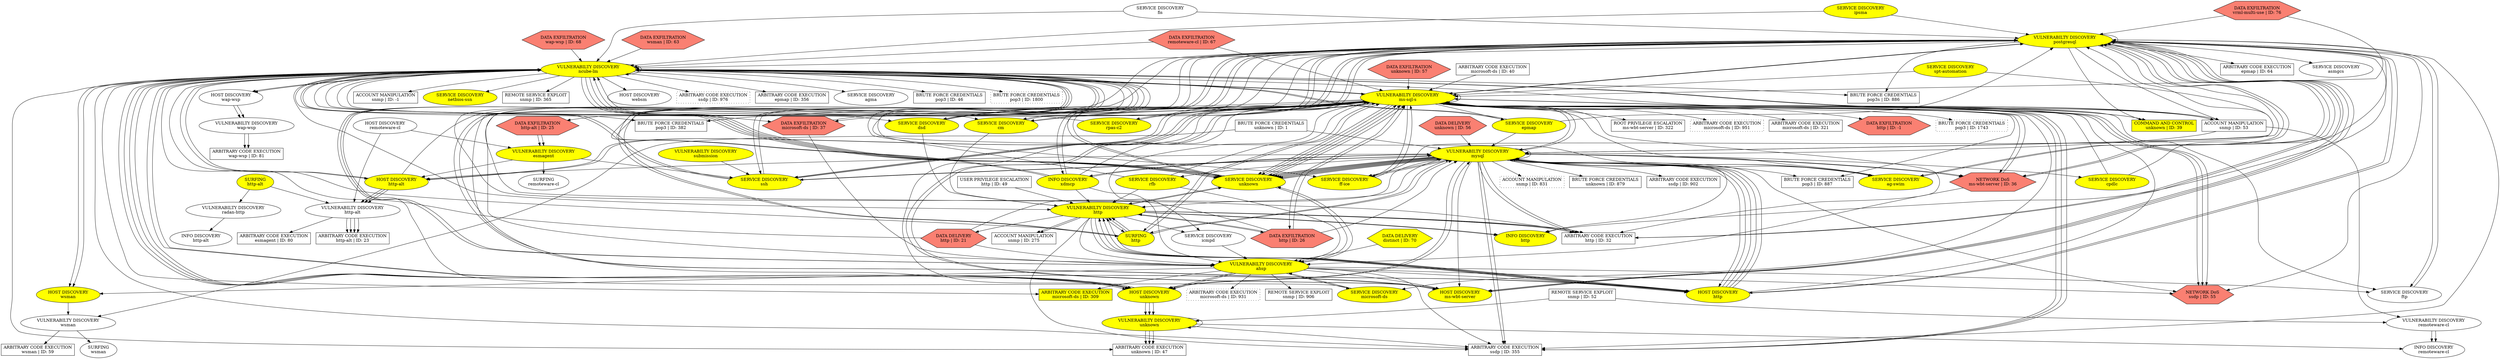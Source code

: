 digraph "" {
	"VULNERABILTY DISCOVERY
postgresql"	[fillcolor=yellow,
		shape=oval,
		style=filled,
		tooltip="\"ET POLICY Suspicious inbound to PostgreSQL port 5432\""];
	"VULNERABILTY DISCOVERY
postgresql" -> "VULNERABILTY DISCOVERY
postgresql"	[key=0,
		data="{'color': 'blue', 'fontcolor': '\"blue\"', 'label': '\"start_next: 04/11/17, 13:59:59\ngap: 3353sec\nend_prev: 04/11/17, 13:04:06\"'}"];
	"VULNERABILTY DISCOVERY
ncube-lm"	[fillcolor=yellow,
		shape=oval,
		style=filled,
		tooltip="\"ET POLICY Suspicious inbound to mySQL port 3306
ET POLICY Suspicious inbound to mSQL port 4333
ET POLICY Suspicious inbound to \
MSSQL port 1433
ET POLICY Suspicious inbound to Oracle SQL port 1521
ET SCAN Nessus User Agent
ET POLICY Suspicious inbound to PostgreSQL \
port 5432\""];
	"VULNERABILTY DISCOVERY
postgresql" -> "VULNERABILTY DISCOVERY
ncube-lm"	[key=0,
		data="{'color': 'brown', 'fontcolor': '\"brown\"', 'label': '\"start_next: 04/11/17, 13:28:50\ngap: 463sec\nend_prev: 04/11/17, 13:21:07\"'}"];
	"VULNERABILTY DISCOVERY
ms-sql-s"	[fillcolor=yellow,
		shape=oval,
		style=filled,
		tooltip="\"ET POLICY Suspicious inbound to MSSQL port 1433
ET POLICY Suspicious inbound to mySQL port 3306
ET POLICY Suspicious inbound to \
Oracle SQL port 1521
ET POLICY Suspicious inbound to mSQL port 4333\""];
	"VULNERABILTY DISCOVERY
postgresql" -> "VULNERABILTY DISCOVERY
ms-sql-s"	[key=0,
		data="{'color': 'blue', 'fontcolor': '\"blue\"', 'label': '<font color=\"blue\"> start_next: 04/11/17, 13:59:23<br/>gap: 3327sec<br/>end_prev: \
04/11/17, 13:03:57</font><br/><font color=\"blue\"><b>Attacker: 10.0.254.31</b></font>'}"];
	"VULNERABILTY DISCOVERY
mysql"	[fillcolor=yellow,
		shape=oval,
		style=filled,
		tooltip="\"ET POLICY Suspicious inbound to MSSQL port 1433
ET POLICY Suspicious inbound to mySQL port 3306
ET POLICY Suspicious inbound to \
Oracle SQL port 1521
ET POLICY Suspicious inbound to PostgreSQL port 5432\""];
	"VULNERABILTY DISCOVERY
postgresql" -> "VULNERABILTY DISCOVERY
mysql"	[key=0,
		data="{'color': 'brown', 'fontcolor': '\"blue\"', 'label': '<font color=\"brown\"> start_next: 04/11/17, 14:31:02<br/>gap: 908sec<br/>end_\
prev: 04/11/17, 14:15:54</font><br/><font color=\"brown\"><b>Attacker: 10.0.254.35</b></font>'}"];
	"VULNERABILTY DISCOVERY
ahsp"	[fillcolor=yellow,
		shape=oval,
		style=filled,
		tooltip="\"ET POLICY Suspicious inbound to PostgreSQL port 5432
ET POLICY Suspicious inbound to MSSQL port 1433
ET POLICY Suspicious inbound \
to Oracle SQL port 1521
ET POLICY Suspicious inbound to mSQL port 4333\""];
	"VULNERABILTY DISCOVERY
postgresql" -> "VULNERABILTY DISCOVERY
ahsp"	[key=0,
		data="{'color': 'purple', 'label': '<font color=\"purple\"> start_next: 04/11/17, 18:12:00<br/>gap: 839sec<br/>end_prev: 04/11/17, 17:58:\
01</font><br/><font color=\"purple\"><b>Attacker: 10.0.254.30</b></font>'}"];
	"DATA EXFILTRATION
http-alt | ID: 25"	[fillcolor=salmon,
		shape=hexagon,
		style=filled,
		tooltip="\"ET WEB_SPECIFIC_APPS PHP-CGI query string parameter vulnerability
ET WEB_SERVER Possible MySQL SQLi Attempt Information Schema \
Access\""];
	"VULNERABILTY DISCOVERY
postgresql" -> "DATA EXFILTRATION
http-alt | ID: 25"	[key=0,
		data="{'color': 'turquoise', 'fontcolor': '\"turquoise\"', 'label': '\"start_next: 04/11/17, 13:21:02\ngap: 427sec\nend_prev: 04/11/17, 13:\
13:55\"'}"];
	"SERVICE DISCOVERY
ssh"	[fillcolor=yellow,
		shape=oval,
		style=filled,
		tooltip="\"ET SCAN Potential SSH Scan
ET SCAN Potential VNC Scan 5900-5920\""];
	"VULNERABILTY DISCOVERY
postgresql" -> "SERVICE DISCOVERY
ssh"	[key=0,
		data="{'color': 'blue', 'label': '<font color=\"blue\"> start_next: 04/11/17, 13:34:49<br/>gap: 859sec<br/>end_prev: 04/11/17, 13:20:30</\
font><br/><font color=\"blue\"><b>Attacker: 10.0.254.31</b></font>'}"];
	"HOST DISCOVERY
ms-wbt-server"	[fillcolor=yellow,
		shape=oval,
		style=filled,
		tooltip="\"ET SCAN Behavioral Unusually fast Terminal Server Traffic Potential Scan or Infection (Inbound)\""];
	"VULNERABILTY DISCOVERY
postgresql" -> "HOST DISCOVERY
ms-wbt-server"	[key=0,
		data="{'color': 'blue', 'fontcolor': '\"blue\"', 'label': '\"start_next: 04/11/17, 13:20:54\ngap: 23sec\nend_prev: 04/11/17, 13:20:31\"'}"];
	"VULNERABILTY DISCOVERY
postgresql" -> "HOST DISCOVERY
ms-wbt-server"	[key=1,
		data="{'color': 'turquoise', 'fontcolor': '\"turquoise\"', 'label': '\"start_next: 04/11/17, 15:14:53\ngap: 118sec\nend_prev: 04/11/17, 15:\
12:55\"'}"];
	"SERVICE DISCOVERY
unknown"	[fillcolor=yellow,
		shape=oval,
		style=filled,
		tooltip="\"ET SCAN Potential VNC Scan 5800-5820\""];
	"VULNERABILTY DISCOVERY
postgresql" -> "SERVICE DISCOVERY
unknown"	[key=0,
		data="{'color': 'brown', 'fontcolor': '\"brown\"', 'label': '<font color=\"brown\"> start_next: 04/11/17, 13:18:46<br/>gap: -4sec<br/>end_\
prev: 04/11/17, 13:18:50</font><br/><font color=\"brown\"><b>Attacker: 10.0.254.31</b></font>'}"];
	"INFO DISCOVERY
xdmcp"	[fillcolor=yellow,
		shape=oval,
		style=filled,
		tooltip="\"GPL RPC xdmcp info query\""];
	"VULNERABILTY DISCOVERY
postgresql" -> "INFO DISCOVERY
xdmcp"	[key=0,
		data="{'color': 'blue', 'fontcolor': '\"blue\"', 'label': '\"start_next: 04/11/17, 18:03:54\ngap: 84sec\nend_prev: 04/11/17, 18:02:30\"'}"];
	"COMMAND AND CONTROL
unknown | ID: 39"	[fillcolor=yellow,
		shape=box,
		style=filled,
		tooltip="\"ET POLICY RDP connection confirm\""];
	"VULNERABILTY DISCOVERY
postgresql" -> "COMMAND AND CONTROL
unknown | ID: 39"	[key=0,
		data="{'color': 'purple', 'fontcolor': '\"purple\"', 'label': '\"start_next: 04/11/17, 14:00:15\ngap: 1215sec\nend_prev: 04/11/17, 13:40:\
00\"'}"];
	"ACCOUNT MANIPULATION
snmp | ID: 53"	[shape=box,
		tooltip="\"GPL SNMP private access udp
GPL SNMP public access udp\""];
	"VULNERABILTY DISCOVERY
postgresql" -> "ACCOUNT MANIPULATION
snmp | ID: 53"	[key=0,
		data="{'color': 'blue', 'fontcolor': '\"blue\"', 'label': '\"start_next: 04/11/17, 13:58:50\ngap: 3163sec\nend_prev: 04/11/17, 13:06:07\"'}"];
	"ARBITRARY CODE EXECUTION
http | ID: 32"	[shape=box,
		tooltip="\"ET CURRENT_EVENTS QNAP Shellshock CVE-2014-6271\""];
	"VULNERABILTY DISCOVERY
postgresql" -> "ARBITRARY CODE EXECUTION
http | ID: 32"	[key=0,
		data="{'color': 'purple', 'fontcolor': '\"purple\"', 'label': '\"start_next: 04/11/17, 17:58:04\ngap: 2sec\nend_prev: 04/11/17, 17:58:02\"'}"];
	"SURFING
http"	[fillcolor=yellow,
		shape=oval,
		style=filled,
		tooltip="\"ET WEB_SERVER WEB-PHP phpinfo access\""];
	"VULNERABILTY DISCOVERY
postgresql" -> "SURFING
http"	[key=0,
		data="{'color': 'purple', 'fontcolor': '\"purple\"', 'label': '\"start_next: 04/11/17, 15:53:13\ngap: 1sec\nend_prev: 04/11/17, 15:53:12\"'}"];
	"HOST DISCOVERY
unknown"	[fillcolor=yellow,
		shape=oval,
		style=filled,
		tooltip="\"ET SCAN Possible Nmap User-Agent Observed
ET SCAN Nmap Scripting Engine User-Agent Detected (Nmap Scripting Engine)\""];
	"VULNERABILTY DISCOVERY
postgresql" -> "HOST DISCOVERY
unknown"	[key=0,
		data="{'color': 'brown', 'fontcolor': '\"brown\"', 'label': '\"start_next: 04/11/17, 13:32:34\ngap: 238sec\nend_prev: 04/11/17, 13:28:36\"'}"];
	"ARBITRARY CODE EXECUTION
ssdp | ID: 355"	[shape=box,
		tooltip="\"GPL MISC UPnP malformed advertisement\""];
	"VULNERABILTY DISCOVERY
postgresql" -> "ARBITRARY CODE EXECUTION
ssdp | ID: 355"	[key=0,
		data="{'color': 'blue', 'fontcolor': '\"blue\"', 'label': '\"start_next: 04/11/17, 18:58:11\ngap: -226sec\nend_prev: 04/11/17, 19:01:57\"'}"];
	"SERVICE DISCOVERY
cm"	[fillcolor=yellow,
		shape=oval,
		style=filled,
		tooltip="\"ET SCAN Potential VNC Scan 5900-5920\""];
	"VULNERABILTY DISCOVERY
postgresql" -> "SERVICE DISCOVERY
cm"	[key=0,
		data="{'color': 'blue', 'fontcolor': '\"blue\"', 'label': '\"start_next: 04/11/17, 19:41:51\ngap: -1sec\nend_prev: 04/11/17, 19:41:52\"'}"];
	"SERVICE DISCOVERY
ag-swim"	[fillcolor=yellow,
		shape=oval,
		style=filled,
		tooltip="\"ET SCAN Potential VNC Scan 5900-5920\""];
	"VULNERABILTY DISCOVERY
postgresql" -> "SERVICE DISCOVERY
ag-swim"	[key=0,
		data="{'color': 'darkgreen', 'fontcolor': '\"darkgreen\"', 'label': '\"start_next: 04/11/17, 13:44:43\ngap: -39sec\nend_prev: 04/11/17, 13:\
45:22\"'}"];
	"HOST DISCOVERY
http"	[fillcolor=yellow,
		shape=oval,
		style=filled,
		tooltip="\"ET SCAN Possible Nmap User-Agent Observed
ET SCAN Nmap Scripting Engine User-Agent Detected (Nmap Scripting Engine)\""];
	"VULNERABILTY DISCOVERY
postgresql" -> "HOST DISCOVERY
http"	[key=0,
		data="{'color': 'brown', 'fontcolor': '\"brown\"', 'label': '\"start_next: 04/11/17, 13:32:34\ngap: 372sec\nend_prev: 04/11/17, 13:26:22\"'}"];
	"BRUTE FORCE CREDENTIALS
pop3s | ID: 886"	[shape=box,
		tooltip="\"ET SCAN Rapid POP3S Connections - Possible Brute Force Attack\""];
	"VULNERABILTY DISCOVERY
postgresql" -> "BRUTE FORCE CREDENTIALS
pop3s | ID: 886"	[key=0,
		data="{'color': 'blue', 'fontcolor': '\"blue\"', 'label': '\"start_next: 04/11/17, 14:00:31\ngap: 31sec\nend_prev: 04/11/17, 14:00:01\"'}"];
	"INFO DISCOVERY
http"	[fillcolor=yellow,
		shape=oval,
		style=filled,
		tooltip="\"GPL WEB_SERVER mod_gzip_status access\""];
	"VULNERABILTY DISCOVERY
postgresql" -> "INFO DISCOVERY
http"	[key=0,
		data="{'color': 'purple', 'fontcolor': '\"purple\"', 'label': '\"start_next: 04/11/17, 15:53:15\ngap: -108sec\nend_prev: 04/11/17, 15:55:\
03\"'}"];
	"NETWORK DoS
ms-wbt-server | ID: 36"	[fillcolor=salmon,
		shape=hexagon,
		style=filled,
		tooltip="\"ET DOS Microsoft Remote Desktop (RDP) Syn then Reset 30 Second DoS Attempt\""];
	"VULNERABILTY DISCOVERY
postgresql" -> "NETWORK DoS
ms-wbt-server | ID: 36"	[key=0,
		data="{'color': 'purple', 'fontcolor': '\"purple\"', 'label': '\"start_next: 04/11/17, 15:47:15\ngap: 0sec\nend_prev: 04/11/17, 15:47:16\"'}"];
	"NETWORK DoS
ssdp | ID: 55"	[fillcolor=salmon,
		shape=hexagon,
		style=filled,
		tooltip="\"ET DOS Possible SSDP Amplification Scan in Progress\""];
	"VULNERABILTY DISCOVERY
postgresql" -> "NETWORK DoS
ssdp | ID: 55"	[key=0,
		data="{'color': 'blue', 'fontcolor': '\"blue\"', 'label': '\"start_next: 04/11/17, 14:01:09\ngap: 67sec\nend_prev: 04/11/17, 14:00:02\"'}"];
	"SERVICE DISCOVERY
ftp"	[shape=oval,
		tooltip="\"ET SCAN Nessus FTP Scan detected (ftp_writeable_directories.nasl)
ET SCAN Nessus FTP Scan detected (ftp_anonymous.nasl)
ET SCAN \
Behavioral Unusual Port 445 traffic Potential Scan or Infection
ET SCAN Potential VNC Scan 5900-5920\""];
	"VULNERABILTY DISCOVERY
postgresql" -> "SERVICE DISCOVERY
ftp"	[key=0,
		data="{'color': 'blue', 'label': '<font color=\"blue\"> start_next: 04/11/17, 14:00:30<br/>gap: 3458sec<br/>end_prev: 04/11/17, 13:02:52</\
font><br/><font color=\"blue\"><b>Attacker: 10.0.254.31</b></font>'}"];
	"ARBITRARY CODE EXECUTION
epmap | ID: 64"	[shape=box,
		tooltip="\"ET EXPLOIT Possible Pure-FTPd CVE-2014-6271 attempt
GPL NETBIOS DCERPC Remote Activation bind attempt
GPL NETBIOS DCERPC IActivation \
little endian bind attempt\""];
	"VULNERABILTY DISCOVERY
postgresql" -> "ARBITRARY CODE EXECUTION
epmap | ID: 64"	[key=0,
		data="{'color': 'blue', 'fontcolor': '\"blue\"', 'label': '\"start_next: 04/11/17, 14:03:08\ngap: 130sec\nend_prev: 04/11/17, 14:00:58\"'}"];
	"SERVICE DISCOVERY
asmgcs"	[shape=oval,
		tooltip="\"ET SCAN Potential VNC Scan 5800-5820
ET SCAN Potential VNC Scan 5900-5920\""];
	"VULNERABILTY DISCOVERY
postgresql" -> "SERVICE DISCOVERY
asmgcs"	[key=0,
		data="{'color': 'purple', 'fontcolor': '\"purple\"', 'label': '\"start_next: 04/11/17, 15:51:09\ngap: 16sec\nend_prev: 04/11/17, 15:50:53\"'}"];
	"VULNERABILTY DISCOVERY
ncube-lm" -> "VULNERABILTY DISCOVERY
ncube-lm"	[key=0,
		data="{'color': 'tomato', 'fontcolor': '\"tomato\"', 'label': '\"start_next: 04/11/17, 18:04:33\ngap: 4153sec\nend_prev: 04/11/17, 16:55:\
20\"'}"];
	"VULNERABILTY DISCOVERY
ncube-lm" -> "VULNERABILTY DISCOVERY
ms-sql-s"	[key=0,
		data="{'color': 'blue', 'label': '<font color=\"blue\"> start_next: 04/11/17, 14:02:53<br/>gap: 3683sec<br/>end_prev: 04/11/17, 13:01:30</\
font><br/><font color=\"blue\"><b>Attacker: 10.0.254.31</b></font>'}"];
	"VULNERABILTY DISCOVERY
ncube-lm" -> "VULNERABILTY DISCOVERY
ahsp"	[key=0,
		data="{'color': 'blue', 'fontcolor': '\"blue\"', 'label': '\"start_next: 04/11/17, 16:27:52\ngap: 2040sec\nend_prev: 04/11/17, 15:53:52\"'}"];
	"VULNERABILTY DISCOVERY
http"	[fillcolor=yellow,
		shape=oval,
		style=filled,
		tooltip="\"ET SCAN Nikto Web App Scan in Progress\""];
	"VULNERABILTY DISCOVERY
ncube-lm" -> "VULNERABILTY DISCOVERY
http"	[key=0,
		data="{'color': 'purple', 'label': '<font color=\"purple\"> start_next: 04/11/17, 20:39:51<br/>gap: 11214sec<br/>end_prev: 04/11/17, 17:\
32:58</font><br/><font color=\"purple\"><b>Attacker: 10.0.254.30</b></font>'}"];
	"HOST DISCOVERY
http-alt"	[fillcolor=yellow,
		shape=oval,
		style=filled,
		tooltip="\"ET SCAN Possible Nmap User-Agent Observed
ET SCAN Nmap Scripting Engine User-Agent Detected (Nmap Scripting Engine)\""];
	"VULNERABILTY DISCOVERY
ncube-lm" -> "HOST DISCOVERY
http-alt"	[key=0,
		data="{'color': 'brown', 'fontcolor': '\"brown\"', 'label': '\"start_next: 04/11/17, 13:21:51\ngap: 384sec\nend_prev: 04/11/17, 13:15:27\"'}"];
	"VULNERABILTY DISCOVERY
ncube-lm" -> "HOST DISCOVERY
ms-wbt-server"	[key=0,
		data="{'color': 'blue', 'fontcolor': '\"blue\"', 'label': '\"start_next: 04/11/17, 20:57:27\ngap: 1sec\nend_prev: 04/11/17, 20:57:26\"'}"];
	"VULNERABILTY DISCOVERY
ncube-lm" -> "SERVICE DISCOVERY
unknown"	[key=0,
		data="{'color': 'blue', 'fontcolor': '\"blue\"', 'label': '<font color=\"blue\"> start_next: 04/11/17, 14:07:52<br/>gap: -177sec<br/>end_prev: \
04/11/17, 14:10:49</font><br/><font color=\"blue\"><b>Attacker: 10.0.254.31</b></font>'}"];
	"VULNERABILTY DISCOVERY
ncube-lm" -> "SERVICE DISCOVERY
unknown"	[key=1,
		data="{'color': 'blue', 'fontcolor': '\"blue\"', 'label': '\"start_next: 04/11/17, 14:02:05\ngap: 595sec\nend_prev: 04/11/17, 13:52:11\"'}"];
	"VULNERABILTY DISCOVERY
ncube-lm" -> "SERVICE DISCOVERY
unknown"	[key=2,
		data="{'color': 'brown', 'fontcolor': '\"brown\"', 'label': '\"start_next: 04/11/17, 14:07:12\ngap: 396sec\nend_prev: 04/11/17, 14:00:36\"'}"];
	"VULNERABILTY DISCOVERY
ncube-lm" -> "ACCOUNT MANIPULATION
snmp | ID: 53"	[key=0,
		data="{'color': 'blue', 'fontcolor': '\"blue\"', 'label': '\"start_next: 04/11/17, 14:01:27\ngap: 3169sec\nend_prev: 04/11/17, 13:08:38\"'}"];
	"VULNERABILTY DISCOVERY
ncube-lm" -> "HOST DISCOVERY
unknown"	[key=0,
		data="{'color': 'blue', 'label': '<font color=\"blue\"> start_next: 04/11/17, 14:02:06<br/>gap: 365sec<br/>end_prev: 04/11/17, 13:56:02</\
font><br/><font color=\"blue\"><b>Attacker: 10.0.254.34</b></font>'}"];
	"VULNERABILTY DISCOVERY
ncube-lm" -> "HOST DISCOVERY
unknown"	[key=1,
		data="{'color': 'purple', 'fontcolor': '\"purple\"', 'label': '\"start_next: 04/11/17, 20:48:01\ngap: 181sec\nend_prev: 04/11/17, 20:45:00\"'}"];
	"VULNERABILTY DISCOVERY
ncube-lm" -> "HOST DISCOVERY
unknown"	[key=2,
		data="{'color': 'brown', 'fontcolor': '\"brown\"', 'label': '\"start_next: 04/11/17, 14:07:13\ngap: 286sec\nend_prev: 04/11/17, 14:02:27\"'}"];
	"SERVICE DISCOVERY
epmap"	[fillcolor=yellow,
		shape=oval,
		style=filled,
		tooltip="\"ET SCAN Behavioral Unusual Port 135 traffic Potential Scan or Infection
ET SCAN Potential VNC Scan 5800-5820
ET SCAN Potential \
VNC Scan 5900-5920\""];
	"VULNERABILTY DISCOVERY
ncube-lm" -> "SERVICE DISCOVERY
epmap"	[key=0,
		data="{'color': 'blue', 'label': '<font color=\"blue\"> start_next: 04/11/17, 13:35:02<br/>gap: 2011sec<br/>end_prev: 04/11/17, 13:01:31</\
font><br/><font color=\"blue\"><b>Attacker: 10.0.254.31</b></font>'}"];
	"ARBITRARY CODE EXECUTION
microsoft-ds | ID: 309"	[fillcolor=yellow,
		shape=box,
		style=filled,
		tooltip="\"GPL NETBIOS SMB-DS Session Setup NTMLSSP unicode asn1 overflow attempt\""];
	"VULNERABILTY DISCOVERY
ncube-lm" -> "ARBITRARY CODE EXECUTION
microsoft-ds | ID: 309"	[key=0,
		data="{'color': 'blue', 'fontcolor': '\"blue\"', 'label': '\"start_next: 04/11/17, 18:04:20\ngap: 76sec\nend_prev: 04/11/17, 18:03:04\"'}"];
	"SERVICE DISCOVERY
ff-ice"	[fillcolor=yellow,
		shape=oval,
		style=filled,
		tooltip="\"ET SCAN Potential VNC Scan 5900-5920\""];
	"VULNERABILTY DISCOVERY
ncube-lm" -> "SERVICE DISCOVERY
ff-ice"	[key=0,
		data="{'color': 'purple', 'label': '<font color=\"purple\"> start_next: 04/11/17, 16:34:38<br/>gap: -1sec<br/>end_prev: 04/11/17, 16:34:\
38</font><br/><font color=\"purple\"><b>Attacker: 10.0.254.35</b></font>'}"];
	"VULNERABILTY DISCOVERY
ncube-lm" -> "ARBITRARY CODE EXECUTION
ssdp | ID: 355"	[key=0,
		data="{'color': 'blue', 'fontcolor': '\"blue\"', 'label': '\"start_next: 04/11/17, 17:59:57\ngap: 56sec\nend_prev: 04/11/17, 17:59:02\"'}"];
	"DATA EXFILTRATION
microsoft-ds | ID: 37"	[fillcolor=salmon,
		shape=hexagon,
		style=filled,
		tooltip="\"GPL NETBIOS SMB-DS IPC$ unicode share access\""];
	"VULNERABILTY DISCOVERY
ncube-lm" -> "DATA EXFILTRATION
microsoft-ds | ID: 37"	[key=0,
		data="{'color': 'turquoise', 'label': '<font color=\"turquoise\"> start_next: 04/11/17, 16:30:20<br/>gap: 2187sec<br/>end_prev: 04/11/17, \
15:53:53</font><br/><font color=\"turquoise\"><b>Attacker: 10.0.254.31</b></font>'}"];
	"VULNERABILTY DISCOVERY
ncube-lm" -> "SERVICE DISCOVERY
cm"	[key=0,
		data="{'color': 'brown', 'fontcolor': '\"brown\"', 'label': '\"start_next: 04/11/17, 14:16:44\ngap: -14sec\nend_prev: 04/11/17, 14:16:58\"'}"];
	"VULNERABILTY DISCOVERY
ncube-lm" -> "SERVICE DISCOVERY
ag-swim"	[key=0,
		data="{'color': 'darkgreen', 'label': '<font color=\"darkgreen\"> start_next: 04/11/17, 13:53:29<br/>gap: 340sec<br/>end_prev: 04/11/17, \
13:47:50</font><br/><font color=\"darkgreen\"><b>Attacker: 10.0.254.35</b></font>'}"];
	"VULNERABILTY DISCOVERY
ncube-lm" -> "HOST DISCOVERY
http"	[key=0,
		data="{'color': 'blue', 'fontcolor': '\"purple\"', 'label': '<font color=\"blue\"> start_next: 04/11/17, 14:02:06<br/>gap: 564sec<br/>end_\
prev: 04/11/17, 13:52:43</font><br/><font color=\"blue\"><b>Attacker: 10.0.254.34</b></font>'}"];
	"VULNERABILTY DISCOVERY
ncube-lm" -> "HOST DISCOVERY
http"	[key=1,
		data="{'color': 'purple', 'fontcolor': '\"purple\"', 'label': '\"start_next: 04/11/17, 20:40:36\ngap: 11236sec\nend_prev: 04/11/17, 17:33:\
21\"'}"];
	"VULNERABILTY DISCOVERY
ncube-lm" -> "BRUTE FORCE CREDENTIALS
pop3s | ID: 886"	[key=0,
		data="{'color': 'blue', 'fontcolor': '\"blue\"', 'label': '<font color=\"blue\"> start_next: 04/11/17, 16:30:43<br/>gap: -55sec<br/>end_prev: \
04/11/17, 16:31:38</font><br/><font color=\"blue\"><b>Attacker: 10.0.254.31</b></font>'}"];
	"ACCOUNT MANIPULATION
snmp | ID: -1"	[shape=box,
		tooltip="\"GPL SNMP public access udp\""];
	"VULNERABILTY DISCOVERY
ncube-lm" -> "ACCOUNT MANIPULATION
snmp | ID: -1"	[key=0,
		data="{'color': 'blue', 'fontcolor': '\"blue\"', 'label': '\"start_next: 04/11/17, 13:59:03\ngap: 1845sec\nend_prev: 04/11/17, 13:28:18\"'}"];
	"HOST DISCOVERY
wsman"	[fillcolor=yellow,
		shape=oval,
		style=filled,
		tooltip="\"ET SCAN Possible Nmap User-Agent Observed
ET SCAN Nmap Scripting Engine User-Agent Detected (Nmap Scripting Engine)\""];
	"VULNERABILTY DISCOVERY
ncube-lm" -> "HOST DISCOVERY
wsman"	[key=0,
		data="{'color': 'purple', 'fontcolor': '\"purple\"', 'label': '\"start_next: 04/11/17, 14:06:33\ngap: 131sec\nend_prev: 04/11/17, 14:04:22\"'}"];
	"VULNERABILTY DISCOVERY
ncube-lm" -> "HOST DISCOVERY
wsman"	[key=1,
		data="{'color': 'purple', 'fontcolor': '\"purple\"', 'label': '\"start_next: 04/11/17, 17:35:44\ngap: 21sec\nend_prev: 04/11/17, 17:35:22\"'}"];
	"SERVICE DISCOVERY
dsd"	[fillcolor=yellow,
		shape=oval,
		style=filled,
		tooltip="\"ET SCAN Potential VNC Scan 5900-5920\""];
	"VULNERABILTY DISCOVERY
ncube-lm" -> "SERVICE DISCOVERY
dsd"	[key=0,
		data="{'color': 'purple', 'fontcolor': '\"purple\"', 'label': '\"start_next: 04/11/17, 14:03:47\ngap: -37sec\nend_prev: 04/11/17, 14:04:24\"'}"];
	"SERVICE DISCOVERY
netbios-ssn"	[fillcolor=yellow,
		shape=oval,
		style=filled,
		tooltip="\"ET SCAN Behavioral Unusual Port 445 traffic Potential Scan or Infection
ET SCAN Behavioral Unusual Port 139 traffic Potential Scan \
or Infection\""];
	"VULNERABILTY DISCOVERY
ncube-lm" -> "SERVICE DISCOVERY
netbios-ssn"	[key=0,
		data="{'color': 'blue', 'fontcolor': '\"blue\"', 'label': '\"start_next: 04/11/17, 18:57:15\ngap: 5sec\nend_prev: 04/11/17, 18:57:10\"'}"];
	"BRUTE FORCE CREDENTIALS
pop3 | ID: 382"	[shape=box,
		tooltip="\"ET SCAN Rapid POP3 Connections - Possible Brute Force Attack\""];
	"VULNERABILTY DISCOVERY
ncube-lm" -> "BRUTE FORCE CREDENTIALS
pop3 | ID: 382"	[key=0,
		data="{'color': 'blue', 'fontcolor': '\"blue\"', 'label': '\"start_next: 04/11/17, 18:58:15\ngap: -17sec\nend_prev: 04/11/17, 18:58:32\"'}"];
	"REMOTE SERVICE EXPLOIT
snmp | ID: 365"	[shape=box,
		tooltip="\"ET SNMP Samsung Printer SNMP Hardcode RW Community String\""];
	"VULNERABILTY DISCOVERY
ncube-lm" -> "REMOTE SERVICE EXPLOIT
snmp | ID: 365"	[key=0,
		data="{'color': 'blue', 'fontcolor': '\"blue\"', 'label': '\"start_next: 04/11/17, 18:01:20\ngap: 87sec\nend_prev: 04/11/17, 17:59:53\"'}"];
	"HOST DISCOVERY
wap-wsp"	[shape=oval,
		tooltip="\"ET SCAN Possible Nmap User-Agent Observed
ET SCAN Nmap Scripting Engine User-Agent Detected (Nmap Scripting Engine)\""];
	"VULNERABILTY DISCOVERY
ncube-lm" -> "HOST DISCOVERY
wap-wsp"	[key=0,
		data="{'color': 'purple', 'fontcolor': '\"purple\"', 'label': '\"start_next: 04/11/17, 17:37:26\ngap: 101sec\nend_prev: 04/11/17, 17:35:45\"'}"];
	"VULNERABILTY DISCOVERY
ncube-lm" -> "HOST DISCOVERY
wap-wsp"	[key=1,
		data="{'color': 'purple', 'fontcolor': '\"purple\"', 'label': '\"start_next: 04/11/17, 20:44:14\ngap: 172sec\nend_prev: 04/11/17, 20:41:22\"'}"];
	"HOST DISCOVERY
websm"	[shape=oval,
		tooltip="\"ET SCAN Possible Nmap User-Agent Observed
ET SCAN Nmap Scripting Engine User-Agent Detected (Nmap Scripting Engine)\""];
	"VULNERABILTY DISCOVERY
ncube-lm" -> "HOST DISCOVERY
websm"	[key=0,
		data="{'color': 'purple', 'fontcolor': '\"purple\"', 'label': '\"start_next: 04/11/17, 17:37:26\ngap: -32sec\nend_prev: 04/11/17, 17:37:58\"'}"];
	"ARBITRARY CODE EXECUTION
ssdp | ID: 976"	[shape=box,
		style=dotted,
		tooltip="\"GPL MISC UPnP malformed advertisement\""];
	"VULNERABILTY DISCOVERY
ncube-lm" -> "ARBITRARY CODE EXECUTION
ssdp | ID: 976"	[key=0,
		data="{'color': 'blue', 'fontcolor': '\"blue\"', 'label': '\"start_next: 04/11/17, 14:00:53\ngap: 49sec\nend_prev: 04/11/17, 14:00:04\"'}"];
	"ARBITRARY CODE EXECUTION
unknown | ID: 47"	[shape=box,
		tooltip="\"ET CURRENT_EVENTS QNAP Shellshock CVE-2014-6271\""];
	"VULNERABILTY DISCOVERY
ncube-lm" -> "ARBITRARY CODE EXECUTION
unknown | ID: 47"	[key=0,
		data="{'color': 'brown', 'fontcolor': '\"brown\"', 'label': '\"start_next: 04/11/17, 14:18:02\ngap: 1sec\nend_prev: 04/11/17, 14:18:02\"'}"];
	"ARBITRARY CODE EXECUTION
epmap | ID: 356"	[shape=box,
		tooltip="\"GPL MISC UPnP malformed advertisement
GPL NETBIOS DCERPC Remote Activation bind attempt
GPL NETBIOS SMB-DS Session Setup NTMLSSP \
unicode asn1 overflow attempt
GPL NETBIOS DCERPC IActivation little endian bind attempt\""];
	"VULNERABILTY DISCOVERY
ncube-lm" -> "ARBITRARY CODE EXECUTION
epmap | ID: 356"	[key=0,
		data="{'color': 'blue', 'fontcolor': '\"blue\"', 'label': '\"start_next: 04/11/17, 18:04:47\ngap: 64sec\nend_prev: 04/11/17, 18:03:44\"'}"];
	"SERVICE DISCOVERY
agma"	[shape=oval,
		tooltip="\"ET SCAN Potential VNC Scan 5900-5920\""];
	"VULNERABILTY DISCOVERY
ncube-lm" -> "SERVICE DISCOVERY
agma"	[key=0,
		data="{'color': 'purple', 'fontcolor': '\"purple\"', 'label': '\"start_next: 04/11/17, 14:02:41\ngap: 41sec\nend_prev: 04/11/17, 14:02:00\"'}"];
	"BRUTE FORCE CREDENTIALS
pop3 | ID: 46"	[shape=box,
		tooltip="\"ET SCAN Rapid POP3 Connections - Possible Brute Force Attack\""];
	"VULNERABILTY DISCOVERY
ncube-lm" -> "BRUTE FORCE CREDENTIALS
pop3 | ID: 46"	[key=0,
		data="{'color': 'purple', 'fontcolor': '\"purple\"', 'label': '\"start_next: 04/11/17, 17:38:24\ngap: 345sec\nend_prev: 04/11/17, 17:32:40\"'}"];
	"BRUTE FORCE CREDENTIALS
pop3 | ID: 1800"	[shape=box,
		style=dotted,
		tooltip="\"ET SCAN Rapid POP3 Connections - Possible Brute Force Attack
ET SCAN Rapid IMAP Connections - Possible Brute Force Attack\""];
	"VULNERABILTY DISCOVERY
ncube-lm" -> "BRUTE FORCE CREDENTIALS
pop3 | ID: 1800"	[key=0,
		data="{'color': 'blue', 'label': '<font color=\"blue\"> start_next: 04/11/17, 17:58:41<br/>gap: -221sec<br/>end_prev: 04/11/17, 18:02:22</\
font><br/><font color=\"blue\"><b>Attacker: 10.0.254.31</b></font>'}"];
	"VULNERABILTY DISCOVERY
ms-sql-s" -> "VULNERABILTY DISCOVERY
postgresql"	[key=0,
		data="{'color': 'magenta', 'fontcolor': '\"magenta\"', 'label': '\"start_next: 04/11/17, 16:26:11\ngap: 2304sec\nend_prev: 04/11/17, 15:47:\
47\"'}"];
	"VULNERABILTY DISCOVERY
ms-sql-s" -> "VULNERABILTY DISCOVERY
ncube-lm"	[key=0,
		data="{'color': 'blue', 'label': '<font color=\"blue\"> start_next: 04/11/17, 13:08:38<br/>gap: 711sec<br/>end_prev: 04/11/17, 12:56:47</\
font><br/><font color=\"blue\"><b>Attacker: 10.0.254.31</b></font>'}"];
	"VULNERABILTY DISCOVERY
ms-sql-s" -> "VULNERABILTY DISCOVERY
ms-sql-s"	[key=0,
		data="{'color': 'maroon', 'fontcolor': '\"maroon\"', 'label': '\"start_next: 04/11/17, 22:40:06\ngap: 2324sec\nend_prev: 04/11/17, 22:01:\
23\"'}"];
	"VULNERABILTY DISCOVERY
ms-sql-s" -> "VULNERABILTY DISCOVERY
mysql"	[key=0,
		data="{'color': 'brown', 'fontcolor': '\"brown\"', 'label': '\"start_next: 04/11/17, 13:26:24\ngap: 1433sec\nend_prev: 04/11/17, 13:02:31\"'}"];
	"VULNERABILTY DISCOVERY
ms-sql-s" -> "SERVICE DISCOVERY
ssh"	[key=0,
		data="{'color': 'purple', 'fontcolor': '\"blue\"', 'label': '<font color=\"purple\"> start_next: 04/11/17, 13:32:13<br/>gap: -222sec<br/>end_\
prev: 04/11/17, 13:35:55</font><br/><font color=\"purple\"><b>Attacker: 10.0.254.30</b></font>'}"];
	"VULNERABILTY DISCOVERY
ms-sql-s" -> "HOST DISCOVERY
http-alt"	[key=0,
		data="{'color': 'brown', 'fontcolor': '\"brown\"', 'label': '\"start_next: 04/11/17, 13:32:34\ngap: 377sec\nend_prev: 04/11/17, 13:26:18\"'}"];
	"VULNERABILTY DISCOVERY
ms-sql-s" -> "HOST DISCOVERY
ms-wbt-server"	[key=0,
		data="{'color': 'blue', 'fontcolor': '\"blue\"', 'label': '\"start_next: 04/11/17, 18:57:32\ngap: 25sec\nend_prev: 04/11/17, 18:57:07\"'}"];
	"VULNERABILTY DISCOVERY
ms-sql-s" -> "SERVICE DISCOVERY
unknown"	[key=0,
		data="{'color': 'blue', 'fontcolor': '\"blue\"', 'label': '<font color=\"blue\"> start_next: 04/11/17, 18:58:34<br/>gap: -116sec<br/>end_prev: \
04/11/17, 19:00:31</font><br/><font color=\"blue\"><b>Attacker: 10.0.254.31</b></font>'}"];
	"VULNERABILTY DISCOVERY
ms-sql-s" -> "SERVICE DISCOVERY
unknown"	[key=1,
		data="{'color': 'brown', 'fontcolor': '\"brown\"', 'label': '\"start_next: 04/11/17, 14:23:44\ngap: -170sec\nend_prev: 04/11/17, 14:26:34\"'}"];
	"SERVICE DISCOVERY
rpas-c2"	[fillcolor=yellow,
		shape=oval,
		style=filled,
		tooltip="\"ET SCAN Potential VNC Scan 5900-5920\""];
	"VULNERABILTY DISCOVERY
ms-sql-s" -> "SERVICE DISCOVERY
rpas-c2"	[key=0,
		data="{'color': 'blue', 'fontcolor': '\"blue\"', 'label': '\"start_next: 04/11/17, 18:03:39\ngap: -38sec\nend_prev: 04/11/17, 18:04:17\"'}"];
	"VULNERABILTY DISCOVERY
ms-sql-s" -> "COMMAND AND CONTROL
unknown | ID: 39"	[key=0,
		data="{'color': 'orange', 'fontcolor': '\"orange\"', 'label': '\"start_next: 04/11/17, 14:08:14\ngap: 2594sec\nend_prev: 04/11/17, 13:25:\
00\"'}"];
	"VULNERABILTY DISCOVERY
ms-sql-s" -> "ACCOUNT MANIPULATION
snmp | ID: 53"	[key=0,
		data="{'color': 'purple', 'fontcolor': '\"purple\"', 'label': '\"start_next: 04/11/17, 18:05:55\ngap: 3sec\nend_prev: 04/11/17, 18:05:52\"'}"];
	"VULNERABILTY DISCOVERY
ms-sql-s" -> "ARBITRARY CODE EXECUTION
http | ID: 32"	[key=0,
		data="{'color': 'purple', 'fontcolor': '\"purple\"', 'label': '\"start_next: 04/11/17, 13:31:56\ngap: -7sec\nend_prev: 04/11/17, 13:32:03\"'}"];
	"VULNERABILTY DISCOVERY
ms-sql-s" -> "SURFING
http"	[key=0,
		data="{'color': 'darkgreen', 'fontcolor': '\"darkgreen\"', 'label': '\"start_next: 04/11/17, 19:21:03\ngap: 3629sec\nend_prev: 04/11/17, \
18:20:34\"'}"];
	"VULNERABILTY DISCOVERY
ms-sql-s" -> "SERVICE DISCOVERY
epmap"	[key=0,
		data="{'color': 'blue', 'fontcolor': '\"blue\"', 'label': '\"start_next: 04/11/17, 14:02:55\ngap: -19sec\nend_prev: 04/11/17, 14:03:14\"'}"];
	"SERVICE DISCOVERY
microsoft-ds"	[fillcolor=yellow,
		shape=oval,
		style=filled,
		tooltip="\"ET SCAN Behavioral Unusual Port 135 traffic Potential Scan or Infection
ET SCAN Potential VNC Scan 5800-5820
ET SCAN Behavioral \
Unusual Port 445 traffic Potential Scan or Infection\""];
	"VULNERABILTY DISCOVERY
ms-sql-s" -> "SERVICE DISCOVERY
microsoft-ds"	[key=0,
		data="{'color': 'blue', 'fontcolor': '\"blue\"', 'label': '<font color=\"blue\"> start_next: 04/11/17, 14:08:09<br/>gap: -32sec<br/>end_prev: \
04/11/17, 14:08:41</font><br/><font color=\"blue\"><b>Attacker: 10.0.254.31</b></font>'}"];
	"DATA EXFILTRATION
http | ID: 26"	[fillcolor=salmon,
		shape=hexagon,
		style=filled,
		tooltip="\"ET WEB_SPECIFIC_APPS PHP-CGI query string parameter vulnerability\""];
	"VULNERABILTY DISCOVERY
ms-sql-s" -> "DATA EXFILTRATION
http | ID: 26"	[key=0,
		data="{'color': 'tomato', 'fontcolor': '\"tomato\"', 'label': '\"start_next: 04/11/17, 14:16:12\ngap: 736sec\nend_prev: 04/11/17, 14:03:56\"'}"];
	"VULNERABILTY DISCOVERY
ms-sql-s" -> "SERVICE DISCOVERY
ff-ice"	[key=0,
		data="{'color': 'turquoise', 'label': '<font color=\"turquoise\"> start_next: 04/11/17, 17:38:56<br/>gap: -31sec<br/>end_prev: 04/11/17, \
17:39:27</font><br/><font color=\"turquoise\"><b>Attacker: 10.0.254.31</b></font>'}"];
	"VULNERABILTY DISCOVERY
ms-sql-s" -> "ARBITRARY CODE EXECUTION
ssdp | ID: 355"	[key=0,
		data="{'color': 'blue', 'fontcolor': '\"blue\"', 'label': '\"start_next: 04/11/17, 18:58:23\ngap: 73sec\nend_prev: 04/11/17, 18:57:10\"'}"];
	"VULNERABILTY DISCOVERY
ms-sql-s" -> "ARBITRARY CODE EXECUTION
ssdp | ID: 355"	[key=1,
		data="{'color': 'blue', 'fontcolor': '\"blue\"', 'label': '\"start_next: 04/11/17, 16:31:31\ngap: -116sec\nend_prev: 04/11/17, 16:33:27\"'}"];
	"VULNERABILTY DISCOVERY
ms-sql-s" -> "DATA EXFILTRATION
microsoft-ds | ID: 37"	[key=0,
		data="{'color': 'maroon', 'fontcolor': '\"maroon\"', 'label': '\"start_next: 04/11/17, 22:40:44\ngap: 30sec\nend_prev: 04/11/17, 22:40:13\"'}"];
	"VULNERABILTY DISCOVERY
ms-sql-s" -> "SERVICE DISCOVERY
cm"	[key=0,
		data="{'color': 'blue', 'fontcolor': '\"blue\"', 'label': '\"start_next: 04/11/17, 14:34:02\ngap: 1141sec\nend_prev: 04/11/17, 14:15:01\"'}"];
	"VULNERABILTY DISCOVERY
ms-sql-s" -> "SERVICE DISCOVERY
ag-swim"	[key=0,
		data="{'color': 'darkgreen', 'fontcolor': '\"darkgreen\"', 'label': '\"start_next: 04/11/17, 13:52:28\ngap: 138sec\nend_prev: 04/11/17, 13:\
50:10\"'}"];
	"VULNERABILTY DISCOVERY
ms-sql-s" -> "SERVICE DISCOVERY
dsd"	[key=0,
		data="{'color': 'blue', 'label': '<font color=\"blue\"> start_next: 04/11/17, 13:00:02<br/>gap: 239sec<br/>end_prev: 04/11/17, 12:56:02</\
font><br/><font color=\"blue\"><b>Attacker: 10.0.254.31</b></font>'}"];
	"VULNERABILTY DISCOVERY
ms-sql-s" -> "BRUTE FORCE CREDENTIALS
pop3 | ID: 382"	[key=0,
		data="{'color': 'blue', 'fontcolor': '\"blue\"', 'label': '\"start_next: 04/11/17, 16:29:36\ngap: -17sec\nend_prev: 04/11/17, 16:29:53\"'}"];
	"SERVICE DISCOVERY
icmpd"	[shape=oval,
		tooltip="\"ET SCAN Potential VNC Scan 5800-5820\""];
	"VULNERABILTY DISCOVERY
ms-sql-s" -> "SERVICE DISCOVERY
icmpd"	[key=0,
		data="{'color': 'purple', 'fontcolor': '\"purple\"', 'label': '\"start_next: 04/11/17, 13:32:34\ngap: -24sec\nend_prev: 04/11/17, 13:32:58\"'}"];
	"VULNERABILTY DISCOVERY
ms-sql-s" -> "NETWORK DoS
ms-wbt-server | ID: 36"	[key=0,
		data="{'color': 'turquoise', 'fontcolor': '\"turquoise\"', 'label': '\"start_next: 04/11/17, 21:02:47\ngap: -36sec\nend_prev: 04/11/17, 21:\
03:23\"'}"];
	"VULNERABILTY DISCOVERY
ms-sql-s" -> "NETWORK DoS
ssdp | ID: 55"	[key=0,
		data="{'color': 'blue', 'fontcolor': '\"blue\"', 'label': '\"start_next: 04/11/17, 14:08:11\ngap: 33sec\nend_prev: 04/11/17, 14:07:37\"'}"];
	"VULNERABILTY DISCOVERY
ms-sql-s" -> "NETWORK DoS
ssdp | ID: 55"	[key=1,
		data="{'color': 'blue', 'fontcolor': '\"blue\"', 'label': '\"start_next: 04/11/17, 21:05:24\ngap: 33sec\nend_prev: 04/11/17, 21:04:51\"'}"];
	"VULNERABILTY DISCOVERY
ms-sql-s" -> "NETWORK DoS
ssdp | ID: 55"	[key=2,
		data="{'color': 'blue', 'fontcolor': '\"blue\"', 'label': '\"start_next: 04/11/17, 17:58:52\ngap: -132sec\nend_prev: 04/11/17, 18:01:04\"'}"];
	"VULNERABILTY DISCOVERY
ms-sql-s" -> "SERVICE DISCOVERY
ftp"	[key=0,
		data="{'color': 'blue', 'fontcolor': '\"blue\"', 'label': '\"start_next: 04/11/17, 18:00:38\ngap: -42sec\nend_prev: 04/11/17, 18:01:20\"'}"];
	"BRUTE FORCE CREDENTIALS
pop3 | ID: 887"	[shape=box,
		tooltip="\"ET SCAN Rapid POP3 Connections - Possible Brute Force Attack\""];
	"VULNERABILTY DISCOVERY
ms-sql-s" -> "BRUTE FORCE CREDENTIALS
pop3 | ID: 887"	[key=0,
		data="{'color': 'blue', 'fontcolor': '\"blue\"', 'label': '\"start_next: 04/11/17, 16:27:53\ngap: -211sec\nend_prev: 04/11/17, 16:31:24\"'}"];
	"ROOT PRIVILEGE ESCALATION
ms-wbt-server | ID: 322"	[shape=box,
		tooltip="\"ET POLICY MS Terminal Server Root login\""];
	"VULNERABILTY DISCOVERY
ms-sql-s" -> "ROOT PRIVILEGE ESCALATION
ms-wbt-server | ID: 322"	[key=0,
		data="{'color': 'blue', 'fontcolor': '\"blue\"', 'label': '\"start_next: 04/11/17, 16:32:06\ngap: 145sec\nend_prev: 04/11/17, 16:29:42\"'}"];
	"ARBITRARY CODE EXECUTION
microsoft-ds | ID: 951"	[shape=box,
		style=dotted,
		tooltip="\"GPL MISC UPnP malformed advertisement
GPL NETBIOS SMB-DS Session Setup NTMLSSP unicode asn1 overflow attempt\""];
	"VULNERABILTY DISCOVERY
ms-sql-s" -> "ARBITRARY CODE EXECUTION
microsoft-ds | ID: 951"	[key=0,
		data="{'color': 'blue', 'fontcolor': '\"blue\"', 'label': '\"start_next: 04/11/17, 18:32:57\ngap: -170sec\nend_prev: 04/11/17, 18:35:47\"'}"];
	"ARBITRARY CODE EXECUTION
microsoft-ds | ID: 321"	[shape=box,
		tooltip="\"GPL NETBIOS SMB-DS Session Setup NTMLSSP unicode asn1 overflow attempt\""];
	"VULNERABILTY DISCOVERY
ms-sql-s" -> "ARBITRARY CODE EXECUTION
microsoft-ds | ID: 321"	[key=0,
		data="{'color': 'orange', 'fontcolor': '\"orange\"', 'label': '\"start_next: 04/11/17, 14:02:15\ngap: 2138sec\nend_prev: 04/11/17, 13:26:\
37\"'}"];
	"DATA EXFILTRATION
http | ID: -1"	[fillcolor=salmon,
		shape=hexagon,
		style=filled,
		tooltip="\"ET WEB_SERVER Tilde in URI - potential .inc source disclosure vulnerability
ET WEB_SERVER Tilde in URI - potential .php~ source \
disclosure vulnerability
ET INFO WinHttp AutoProxy Request wpad.dat Possible BadTunnel\""];
	"VULNERABILTY DISCOVERY
ms-sql-s" -> "DATA EXFILTRATION
http | ID: -1"	[key=0,
		data="{'color': 'tomato', 'label': '<font color=\"tomato\"> start_next: 04/11/17, 15:00:14<br/>gap: 5885sec<br/>end_prev: 04/11/17, 13:22:\
09</font><br/><font color=\"tomato\"><b>Attacker: 10.0.254.35</b></font>'}"];
	"BRUTE FORCE CREDENTIALS
pop3 | ID: 1743"	[shape=box,
		style=dotted,
		tooltip="\"ET SCAN Rapid POP3 Connections - Possible Brute Force Attack
ET SCAN Rapid IMAP Connections - Possible Brute Force Attack\""];
	"VULNERABILTY DISCOVERY
ms-sql-s" -> "BRUTE FORCE CREDENTIALS
pop3 | ID: 1743"	[key=0,
		data="{'color': 'blue', 'fontcolor': '\"blue\"', 'label': '\"start_next: 04/11/17, 13:59:51\ngap: -273sec\nend_prev: 04/11/17, 14:04:24\"'}"];
	"VULNERABILTY DISCOVERY
mysql" -> "VULNERABILTY DISCOVERY
ms-sql-s"	[key=0,
		data="{'color': 'purple', 'label': '<font color=\"purple\"> start_next: 04/11/17, 13:49:58<br/>gap: 558sec<br/>end_prev: 04/11/17, 13:40:\
40</font><br/><font color=\"purple\"><b>Attacker: 10.0.254.32</b></font>'}"];
	"VULNERABILTY DISCOVERY
mysql" -> "VULNERABILTY DISCOVERY
mysql"	[key=0,
		data="{'color': 'blue', 'fontcolor': '\"blue\"', 'label': '\"start_next: 04/11/17, 16:27:53\ngap: 7602sec\nend_prev: 04/11/17, 14:21:11\"'}"];
	"VULNERABILTY DISCOVERY
mysql" -> "VULNERABILTY DISCOVERY
http"	[key=0,
		data="{'color': 'purple', 'fontcolor': '\"purple\"', 'label': '\"start_next: 04/11/17, 18:09:40\ngap: 698sec\nend_prev: 04/11/17, 17:58:02\"'}"];
	"VULNERABILTY DISCOVERY
mysql" -> "SERVICE DISCOVERY
ssh"	[key=0,
		data="{'color': 'brown', 'fontcolor': '\"brown\"', 'label': '\"start_next: 04/11/17, 13:44:52\ngap: 1sec\nend_prev: 04/11/17, 13:44:51\"'}"];
	"VULNERABILTY DISCOVERY
mysql" -> "HOST DISCOVERY
http-alt"	[key=0,
		data="{'color': 'turquoise', 'label': '<font color=\"turquoise\"> start_next: 04/11/17, 13:05:50<br/>gap: 12sec<br/>end_prev: 04/11/17, \
13:05:38</font><br/><font color=\"turquoise\"><b>Attacker: 10.0.254.32</b></font>'}"];
	"VULNERABILTY DISCOVERY
mysql" -> "HOST DISCOVERY
ms-wbt-server"	[key=0,
		data="{'color': 'blue', 'fontcolor': '\"blue\"', 'label': '\"start_next: 04/11/17, 16:48:58\ngap: -351sec\nend_prev: 04/11/17, 16:54:49\"'}"];
	"VULNERABILTY DISCOVERY
mysql" -> "SERVICE DISCOVERY
unknown"	[key=0,
		data="{'color': 'brown', 'fontcolor': '\"blue\"', 'label': '<font color=\"brown\"> start_next: 04/11/17, 13:00:29<br/>gap: -129sec<br/>end_\
prev: 04/11/17, 13:02:38</font><br/><font color=\"brown\"><b>Attacker: 10.0.254.35</b></font>'}"];
	"VULNERABILTY DISCOVERY
mysql" -> "SERVICE DISCOVERY
unknown"	[key=1,
		data="{'color': 'brown', 'fontcolor': '\"brown\"', 'label': '\"start_next: 04/11/17, 13:20:46\ngap: -2sec\nend_prev: 04/11/17, 13:20:49\"'}"];
	"VULNERABILTY DISCOVERY
mysql" -> "SERVICE DISCOVERY
unknown"	[key=2,
		data="{'color': 'purple', 'label': '<font color=\"purple\"> start_next: 04/11/17, 12:58:15<br/>gap: -41sec<br/>end_prev: 04/11/17, 12:58:\
56</font><br/><font color=\"purple\"><b>Attacker: 10.0.254.35</b></font>'}"];
	"VULNERABILTY DISCOVERY
mysql" -> "SERVICE DISCOVERY
unknown"	[key=3,
		data="{'color': 'purple', 'fontcolor': '\"purple\"', 'label': '\"start_next: 04/11/17, 13:17:22\ngap: -1036sec\nend_prev: 04/11/17, 13:34:\
38\"'}"];
	"VULNERABILTY DISCOVERY
mysql" -> "SERVICE DISCOVERY
unknown"	[key=4,
		data="{'color': 'brown', 'fontcolor': '\"brown\"', 'label': '\"start_next: 04/11/17, 13:26:28\ngap: -9sec\nend_prev: 04/11/17, 13:26:37\"'}"];
	"VULNERABILTY DISCOVERY
mysql" -> "SERVICE DISCOVERY
unknown"	[key=5,
		data="{'color': 'brown', 'fontcolor': '\"brown\"', 'label': '\"start_next: 04/11/17, 13:33:35\ngap: -36sec\nend_prev: 04/11/17, 13:34:11\"'}"];
	"VULNERABILTY DISCOVERY
mysql" -> "INFO DISCOVERY
xdmcp"	[key=0,
		data="{'color': 'blue', 'fontcolor': '\"blue\"', 'label': '\"start_next: 04/11/17, 14:01:26\ngap: 97sec\nend_prev: 04/11/17, 13:59:49\"'}"];
	"VULNERABILTY DISCOVERY
mysql" -> "ARBITRARY CODE EXECUTION
http | ID: 32"	[key=0,
		data="{'color': 'purple', 'fontcolor': '\"purple\"', 'label': '\"start_next: 04/11/17, 18:10:05\ngap: 724sec\nend_prev: 04/11/17, 17:58:01\"'}"];
	"VULNERABILTY DISCOVERY
mysql" -> "ARBITRARY CODE EXECUTION
http | ID: 32"	[key=1,
		data="{'color': 'purple', 'fontcolor': '\"purple\"', 'label': '\"start_next: 04/11/17, 14:14:21\ngap: -558sec\nend_prev: 04/11/17, 14:23:\
39\"'}"];
	"VULNERABILTY DISCOVERY
mysql" -> "SURFING
http"	[key=0,
		data="{'color': 'purple', 'fontcolor': '\"purple\"', 'label': '\"start_next: 04/11/17, 13:40:11\ngap: 12sec\nend_prev: 04/11/17, 13:39:59\"'}"];
	"VULNERABILTY DISCOVERY
mysql" -> "HOST DISCOVERY
unknown"	[key=0,
		data="{'color': 'purple', 'fontcolor': '\"purple\"', 'label': '\"start_next: 04/11/17, 20:41:47\ngap: -1sec\nend_prev: 04/11/17, 20:41:49\"'}"];
	"VULNERABILTY DISCOVERY
mysql" -> "SERVICE DISCOVERY
ff-ice"	[key=0,
		data="{'color': 'purple', 'fontcolor': '\"purple\"', 'label': '\"start_next: 04/11/17, 16:39:58\ngap: -461sec\nend_prev: 04/11/17, 16:47:\
39\"'}"];
	"VULNERABILTY DISCOVERY
mysql" -> "ARBITRARY CODE EXECUTION
ssdp | ID: 355"	[key=0,
		data="{'color': 'blue', 'fontcolor': '\"blue\"', 'label': '\"start_next: 04/11/17, 16:29:55\ngap: -66sec\nend_prev: 04/11/17, 16:31:01\"'}"];
	"VULNERABILTY DISCOVERY
mysql" -> "ARBITRARY CODE EXECUTION
ssdp | ID: 355"	[key=1,
		data="{'color': 'blue', 'fontcolor': '\"blue\"', 'label': '\"start_next: 04/11/17, 18:00:32\ngap: -448sec\nend_prev: 04/11/17, 18:08:01\"'}"];
	"VULNERABILTY DISCOVERY
mysql" -> "SERVICE DISCOVERY
ag-swim"	[key=0,
		data="{'color': 'turquoise', 'label': '<font color=\"turquoise\"> start_next: 04/11/17, 14:06:24<br/>gap: -30sec<br/>end_prev: 04/11/17, \
14:06:55</font><br/><font color=\"turquoise\"><b>Attacker: 10.0.254.31</b></font>'}"];
	"VULNERABILTY DISCOVERY
mysql" -> "HOST DISCOVERY
http"	[key=0,
		data="{'color': 'purple', 'fontcolor': '\"purple\"', 'label': '\"start_next: 04/11/17, 15:53:10\ngap: 6787sec\nend_prev: 04/11/17, 14:00:\
03\"'}"];
	"SERVICE DISCOVERY
rfb"	[fillcolor=yellow,
		shape=oval,
		style=filled,
		tooltip="\"ET SCAN Potential VNC Scan 5900-5920\""];
	"VULNERABILTY DISCOVERY
mysql" -> "SERVICE DISCOVERY
rfb"	[key=0,
		data="{'color': 'purple', 'fontcolor': '\"purple\"', 'label': '\"start_next: 04/11/17, 20:06:13\ngap: -121sec\nend_prev: 04/11/17, 20:08:\
13\"'}"];
	"VULNERABILTY DISCOVERY
mysql" -> "INFO DISCOVERY
http"	[key=0,
		data="{'color': 'purple', 'fontcolor': '\"purple\"', 'label': '\"start_next: 04/11/17, 20:40:43\ngap: 4sec\nend_prev: 04/11/17, 20:40:38\"'}"];
	"VULNERABILTY DISCOVERY
mysql" -> "NETWORK DoS
ms-wbt-server | ID: 36"	[key=0,
		data="{'color': 'orange', 'fontcolor': '\"orange\"', 'label': '\"start_next: 04/11/17, 20:28:03\ngap: -1sec\nend_prev: 04/11/17, 20:28:04\"'}"];
	"VULNERABILTY DISCOVERY
mysql" -> "NETWORK DoS
ms-wbt-server | ID: 36"	[key=1,
		data="{'color': 'purple', 'fontcolor': '\"purple\"', 'label': '\"start_next: 04/11/17, 14:16:05\ngap: -45sec\nend_prev: 04/11/17, 14:16:50\"'}"];
	"VULNERABILTY DISCOVERY
mysql" -> "NETWORK DoS
ssdp | ID: 55"	[key=0,
		data="{'color': 'blue', 'fontcolor': '\"blue\"', 'label': '\"start_next: 04/11/17, 19:00:36\ngap: 33sec\nend_prev: 04/11/17, 19:00:03\"'}"];
	"SERVICE DISCOVERY
cpdlc"	[fillcolor=yellow,
		shape=oval,
		style=filled,
		tooltip="\"ET SCAN Potential VNC Scan 5900-5920\""];
	"VULNERABILTY DISCOVERY
mysql" -> "SERVICE DISCOVERY
cpdlc"	[key=0,
		data="{'color': 'purple', 'fontcolor': '\"purple\"', 'label': '\"start_next: 04/11/17, 14:08:28\ngap: -298sec\nend_prev: 04/11/17, 14:13:\
26\"'}"];
	"ACCOUNT MANIPULATION
snmp | ID: 831"	[shape=box,
		style=dotted,
		tooltip="\"GPL SNMP public access udp\""];
	"VULNERABILTY DISCOVERY
mysql" -> "ACCOUNT MANIPULATION
snmp | ID: 831"	[key=0,
		data="{'color': 'blue', 'fontcolor': '\"blue\"', 'label': '\"start_next: 04/11/17, 16:02:42\ngap: 2sec\nend_prev: 04/11/17, 16:02:40\"'}"];
	"VULNERABILTY DISCOVERY
mysql" -> "BRUTE FORCE CREDENTIALS
pop3 | ID: 887"	[key=0,
		data="{'color': 'blue', 'fontcolor': '\"blue\"', 'label': '\"start_next: 04/11/17, 14:01:59\ngap: -17sec\nend_prev: 04/11/17, 14:02:16\"'}"];
	"BRUTE FORCE CREDENTIALS
unknown | ID: 879"	[shape=box,
		tooltip="\"ET SCAN Rapid POP3S Connections - Possible Brute Force Attack
ET SCAN Multiple MySQL Login Failures Possible Brute Force Attempt\""];
	"VULNERABILTY DISCOVERY
mysql" -> "BRUTE FORCE CREDENTIALS
unknown | ID: 879"	[key=0,
		data="{'color': 'blue', 'fontcolor': '\"blue\"', 'label': '\"start_next: 04/11/17, 16:28:17\ngap: -370sec\nend_prev: 04/11/17, 16:34:28\"'}"];
	"ARBITRARY CODE EXECUTION
ssdp | ID: 902"	[shape=box,
		tooltip="\"GPL MISC UPnP malformed advertisement\""];
	"VULNERABILTY DISCOVERY
mysql" -> "ARBITRARY CODE EXECUTION
ssdp | ID: 902"	[key=0,
		data="{'color': 'blue', 'fontcolor': '\"blue\"', 'label': '\"start_next: 04/11/17, 16:29:38\ngap: 64sec\nend_prev: 04/11/17, 16:28:34\"'}"];
	"VULNERABILTY DISCOVERY
ahsp" -> "VULNERABILTY DISCOVERY
ncube-lm"	[key=0,
		data="{'color': 'tomato', 'fontcolor': '\"tomato\"', 'label': '\"start_next: 04/11/17, 16:39:53\ngap: 2123sec\nend_prev: 04/11/17, 16:04:\
30\"'}"];
	"VULNERABILTY DISCOVERY
ahsp" -> "HOST DISCOVERY
ms-wbt-server"	[key=0,
		data="{'color': 'blue', 'fontcolor': '\"blue\"', 'label': '\"start_next: 04/11/17, 17:58:43\ngap: -33sec\nend_prev: 04/11/17, 17:59:16\"'}"];
	"VULNERABILTY DISCOVERY
ahsp" -> "SERVICE DISCOVERY
unknown"	[key=0,
		data="{'color': 'purple', 'fontcolor': '\"purple\"', 'label': '\"start_next: 04/11/17, 17:31:35\ngap: 2211sec\nend_prev: 04/11/17, 16:54:\
44\"'}"];
	"VULNERABILTY DISCOVERY
ahsp" -> "HOST DISCOVERY
unknown"	[key=0,
		data="{'color': 'purple', 'fontcolor': '\"purple\"', 'label': '\"start_next: 04/11/17, 18:14:38\ngap: -1sec\nend_prev: 04/11/17, 18:14:39\"'}"];
	"VULNERABILTY DISCOVERY
ahsp" -> "HOST DISCOVERY
unknown"	[key=1,
		data="{'color': 'tomato', 'fontcolor': '\"tomato\"', 'label': '\"start_next: 04/11/17, 17:01:44\ngap: 893sec\nend_prev: 04/11/17, 16:46:51\"'}"];
	"VULNERABILTY DISCOVERY
ahsp" -> "SERVICE DISCOVERY
microsoft-ds"	[key=0,
		data="{'color': 'blue', 'fontcolor': '\"blue\"', 'label': '\"start_next: 04/11/17, 16:31:24\ngap: -294sec\nend_prev: 04/11/17, 16:36:18\"'}"];
	"VULNERABILTY DISCOVERY
ahsp" -> "ARBITRARY CODE EXECUTION
microsoft-ds | ID: 309"	[key=0,
		data="{'color': 'orange', 'fontcolor': '\"orange\"', 'label': '\"start_next: 04/11/17, 21:04:46\ngap: 24576sec\nend_prev: 04/11/17, 14:15:\
10\"'}"];
	"VULNERABILTY DISCOVERY
ahsp" -> "ARBITRARY CODE EXECUTION
ssdp | ID: 355"	[key=0,
		data="{'color': 'blue', 'fontcolor': '\"blue\"', 'label': '\"start_next: 04/11/17, 16:31:28\ngap: 125sec\nend_prev: 04/11/17, 16:29:22\"'}"];
	"VULNERABILTY DISCOVERY
ahsp" -> "HOST DISCOVERY
http"	[key=0,
		data="{'color': 'purple', 'label': '<font color=\"purple\"> start_next: 04/11/17, 15:53:10<br/>gap: 6669sec<br/>end_prev: 04/11/17, 14:02:\
01</font><br/><font color=\"purple\"><b>Attacker: 10.0.254.30</b></font>'}"];
	"VULNERABILTY DISCOVERY
ahsp" -> "HOST DISCOVERY
wsman"	[key=0,
		data="{'color': 'blue', 'fontcolor': '\"blue\"', 'label': '\"start_next: 04/11/17, 16:12:55\ngap: 0sec\nend_prev: 04/11/17, 16:12:55\"'}"];
	"ARBITRARY CODE EXECUTION
microsoft-ds | ID: 931"	[shape=box,
		style=dotted,
		tooltip="\"GPL NETBIOS DCERPC Remote Activation bind attempt
GPL NETBIOS DCERPC IActivation little endian bind attempt
GPL NETBIOS SMB-DS \
Session Setup NTMLSSP asn1 overflow attempt
GPL MISC UPnP malformed advertisement
GPL NETBIOS SMB-DS Session Setup NTMLSSP unicode \
asn1 overflow attempt\""];
	"VULNERABILTY DISCOVERY
ahsp" -> "ARBITRARY CODE EXECUTION
microsoft-ds | ID: 931"	[key=0,
		data="{'color': 'blue', 'fontcolor': '\"blue\"', 'label': '\"start_next: 04/11/17, 14:32:40\ngap: -170sec\nend_prev: 04/11/17, 14:35:30\"'}"];
	"VULNERABILTY DISCOVERY
ahsp" -> "NETWORK DoS
ssdp | ID: 55"	[key=0,
		data="{'color': 'blue', 'fontcolor': '\"blue\"', 'label': '\"start_next: 04/11/17, 14:04:52\ngap: 32sec\nend_prev: 04/11/17, 14:04:19\"'}"];
	"VULNERABILTY DISCOVERY
ahsp" -> "SERVICE DISCOVERY
ftp"	[key=0,
		data="{'color': 'blue', 'fontcolor': '\"blue\"', 'label': '\"start_next: 04/11/17, 16:30:38\ngap: 21sec\nend_prev: 04/11/17, 16:30:18\"'}"];
	"REMOTE SERVICE EXPLOIT
snmp | ID: 906"	[shape=box,
		tooltip="\"ET SNMP Samsung Printer SNMP Hardcode RW Community String\""];
	"VULNERABILTY DISCOVERY
ahsp" -> "REMOTE SERVICE EXPLOIT
snmp | ID: 906"	[key=0,
		data="{'color': 'blue', 'label': '<font color=\"blue\"> start_next: 04/11/17, 18:05:12<br/>gap: 94sec<br/>end_prev: 04/11/17, 18:03:38</\
font><br/><font color=\"blue\"><b>Attacker: 10.0.254.31</b></font>'}"];
	"VULNERABILTY DISCOVERY
http" -> "VULNERABILTY DISCOVERY
ahsp"	[key=0,
		data="{'color': 'blue', 'fontcolor': '\"blue\"', 'label': '\"start_next: 04/11/17, 16:31:18\ngap: 7194sec\nend_prev: 04/11/17, 14:31:25\"'}"];
	"VULNERABILTY DISCOVERY
http" -> "SERVICE DISCOVERY
unknown"	[key=0,
		data="{'color': 'blue', 'fontcolor': '\"blue\"', 'label': '<font color=\"blue\"> start_next: 04/11/17, 16:30:32<br/>gap: -366sec<br/>end_prev: \
04/11/17, 16:36:37</font><br/><font color=\"blue\"><b>Attacker: 10.0.254.31</b></font>'}"];
	"VULNERABILTY DISCOVERY
http" -> "ARBITRARY CODE EXECUTION
http | ID: 32"	[key=0,
		data="{'color': 'blue', 'fontcolor': '\"blue\"', 'label': '\"start_next: 04/11/17, 22:18:57\ngap: 1sec\nend_prev: 04/11/17, 22:18:57\"'}"];
	"VULNERABILTY DISCOVERY
http" -> "ARBITRARY CODE EXECUTION
http | ID: 32"	[key=1,
		data="{'color': 'brown', 'fontcolor': '\"brown\"', 'label': '\"start_next: 04/11/17, 14:16:06\ngap: 1sec\nend_prev: 04/11/17, 14:16:06\"'}"];
	"VULNERABILTY DISCOVERY
http" -> "ARBITRARY CODE EXECUTION
http | ID: 32"	[key=2,
		data="{'color': 'brown', 'fontcolor': '\"brown\"', 'label': '\"start_next: 04/11/17, 14:17:29\ngap: -64sec\nend_prev: 04/11/17, 14:18:33\"'}"];
	"VULNERABILTY DISCOVERY
http" -> "SURFING
http"	[key=0,
		data="{'color': 'purple', 'fontcolor': '\"purple\"', 'label': '\"start_next: 04/11/17, 15:49:55\ngap: -2sec\nend_prev: 04/11/17, 15:49:57\"'}"];
	"VULNERABILTY DISCOVERY
http" -> "DATA EXFILTRATION
http | ID: 26"	[key=0,
		data="{'color': 'tomato', 'fontcolor': '\"tomato\"', 'label': '\"start_next: 04/11/17, 16:07:27\ngap: 4sec\nend_prev: 04/11/17, 16:07:23\"'}"];
	"DATA DELIVERY
http | ID: 21"	[fillcolor=salmon,
		shape=hexagon,
		style=filled,
		tooltip="\"GPL WEB_SERVER perl post attempt\""];
	"VULNERABILTY DISCOVERY
http" -> "DATA DELIVERY
http | ID: 21"	[key=0,
		data="{'color': 'blue', 'fontcolor': '\"blue\"', 'label': '\"start_next: 04/11/17, 19:06:43\ngap: -86sec\nend_prev: 04/11/17, 19:08:09\"'}"];
	"VULNERABILTY DISCOVERY
http" -> "ARBITRARY CODE EXECUTION
ssdp | ID: 355"	[key=0,
		data="{'color': 'blue', 'fontcolor': '\"blue\"', 'label': '\"start_next: 04/11/17, 14:01:40\ngap: -585sec\nend_prev: 04/11/17, 14:11:25\"'}"];
	"VULNERABILTY DISCOVERY
http" -> "HOST DISCOVERY
http"	[key=0,
		data="{'color': 'purple', 'label': '<font color=\"purple\"> start_next: 04/11/17, 13:39:56<br/>gap: 45sec<br/>end_prev: 04/11/17, 13:39:\
10</font><br/><font color=\"purple\"><b>Attacker: 10.0.254.30</b></font>'}"];
	"VULNERABILTY DISCOVERY
http" -> "HOST DISCOVERY
http"	[key=1,
		data="{'color': 'tomato', 'fontcolor': '\"purple\"', 'label': '<font color=\"tomato\"> start_next: 04/11/17, 13:41:34<br/>gap: -2sec<br/>end_\
prev: 04/11/17, 13:41:36</font><br/><font color=\"tomato\"><b>Attacker: 10.0.254.33</b></font>'}"];
	"VULNERABILTY DISCOVERY
http" -> "INFO DISCOVERY
http"	[key=0,
		data="{'color': 'purple', 'fontcolor': '\"purple\"', 'label': '\"start_next: 04/11/17, 15:53:15\ngap: 4sec\nend_prev: 04/11/17, 15:53:11\"'}"];
	"VULNERABILTY DISCOVERY
http" -> "INFO DISCOVERY
http"	[key=1,
		data="{'color': 'tomato', 'fontcolor': '\"tomato\"', 'label': '\"start_next: 04/11/17, 13:43:34\ngap: -242sec\nend_prev: 04/11/17, 13:47:\
36\"'}"];
	"VULNERABILTY DISCOVERY
http" -> "SERVICE DISCOVERY
icmpd"	[key=0,
		data="{'color': 'darkgreen', 'fontcolor': '\"darkgreen\"', 'label': '\"start_next: 04/11/17, 22:05:56\ngap: -326sec\nend_prev: 04/11/17, \
22:11:22\"'}"];
	"ACCOUNT MANIPULATION
snmp | ID: 275"	[shape=box,
		tooltip="\"GPL SNMP public access udp\""];
	"VULNERABILTY DISCOVERY
http" -> "ACCOUNT MANIPULATION
snmp | ID: 275"	[key=0,
		data="{'color': 'blue', 'fontcolor': '\"blue\"', 'label': '\"start_next: 04/11/17, 14:46:25\ngap: -543sec\nend_prev: 04/11/17, 14:55:28\"'}"];
	"VULNERABILTY DISCOVERY
http" -> "ACCOUNT MANIPULATION
snmp | ID: 275"	[key=1,
		data="{'color': 'turquoise', 'fontcolor': '\"turquoise\"', 'label': '\"start_next: 04/11/17, 12:56:22\ngap: -345sec\nend_prev: 04/11/17, \
13:02:07\"'}"];
	"VULNERABILTY DISCOVERY
remoteware-cl"	[shape=oval,
		tooltip="\"ET SCAN Nessus User Agent\""];
	"INFO DISCOVERY
remoteware-cl"	[shape=oval,
		tooltip="\"GPL WEB_SERVER globals.pl access
GPL WEB_SERVER mod_gzip_status access\""];
	"VULNERABILTY DISCOVERY
remoteware-cl" -> "INFO DISCOVERY
remoteware-cl"	[key=0,
		data="{'color': 'blue', 'fontcolor': '\"blue\"', 'label': '\"start_next: 04/11/17, 16:41:45\ngap: -215sec\nend_prev: 04/11/17, 16:45:20\"'}"];
	"VULNERABILTY DISCOVERY
remoteware-cl" -> "INFO DISCOVERY
remoteware-cl"	[key=1,
		data="{'color': 'blue', 'fontcolor': '\"blue\"', 'label': '\"start_next: 04/11/17, 18:12:48\ngap: -177sec\nend_prev: 04/11/17, 18:15:45\"'}"];
	"VULNERABILTY DISCOVERY
wsman"	[shape=oval,
		tooltip="\"ET SCAN Nikto Web App Scan in Progress\""];
	"ARBITRARY CODE EXECUTION
wsman | ID: 59"	[shape=box,
		tooltip="\"ET CURRENT_EVENTS QNAP Shellshock CVE-2014-6271\""];
	"VULNERABILTY DISCOVERY
wsman" -> "ARBITRARY CODE EXECUTION
wsman | ID: 59"	[key=0,
		data="{'color': 'purple', 'fontcolor': '\"purple\"', 'label': '\"start_next: 04/11/17, 14:07:06\ngap: 1sec\nend_prev: 04/11/17, 14:07:05\"'}"];
	"SURFING
wsman"	[shape=oval,
		tooltip="\"ET WEB_SERVER WEB-PHP phpinfo access\""];
	"VULNERABILTY DISCOVERY
wsman" -> "SURFING
wsman"	[key=0,
		data="{'color': 'purple', 'fontcolor': '\"purple\"', 'label': '\"start_next: 04/11/17, 17:57:44\ngap: 1sec\nend_prev: 04/11/17, 17:57:42\"'}"];
	"VULNERABILTY DISCOVERY
unknown"	[fillcolor=yellow,
		shape=oval,
		style=filled,
		tooltip="\"ET SCAN Nikto Web App Scan in Progress
ET POLICY Suspicious inbound to MSSQL port 1433
ET POLICY Suspicious inbound to Oracle SQL \
port 1521\""];
	"VULNERABILTY DISCOVERY
unknown" -> "VULNERABILTY DISCOVERY
unknown"	[key=0,
		data="{'color': 'blue', 'label': '<font color=\"blue\"> start_next: 04/11/17, 17:59:02<br/>gap: 4194sec<br/>end_prev: 04/11/17, 16:49:08</\
font><br/><font color=\"blue\"><b>Attacker: 10.0.254.31</b></font>'}"];
	"VULNERABILTY DISCOVERY
unknown" -> "ARBITRARY CODE EXECUTION
ssdp | ID: 355"	[key=0,
		data="{'color': 'blue', 'fontcolor': '\"blue\"', 'label': '\"start_next: 04/11/17, 18:00:42\ngap: -628sec\nend_prev: 04/11/17, 18:11:10\"'}"];
	"VULNERABILTY DISCOVERY
unknown" -> "ARBITRARY CODE EXECUTION
unknown | ID: 47"	[key=0,
		data="{'color': 'blue', 'fontcolor': '\"blue\"', 'label': '\"start_next: 04/11/17, 15:48:47\ngap: 1sec\nend_prev: 04/11/17, 15:48:46\"'}"];
	"VULNERABILTY DISCOVERY
unknown" -> "ARBITRARY CODE EXECUTION
unknown | ID: 47"	[key=1,
		data="{'color': 'brown', 'fontcolor': '\"brown\"', 'label': '\"start_next: 04/11/17, 14:53:40\ngap: -402sec\nend_prev: 04/11/17, 15:00:21\"'}"];
	"VULNERABILTY DISCOVERY
unknown" -> "ARBITRARY CODE EXECUTION
unknown | ID: 47"	[key=2,
		data="{'color': 'tomato', 'fontcolor': '\"tomato\"', 'label': '\"start_next: 04/11/17, 17:01:46\ngap: 1sec\nend_prev: 04/11/17, 17:01:45\"'}"];
	"VULNERABILTY DISCOVERY
unknown" -> "INFO DISCOVERY
remoteware-cl"	[key=0,
		data="{'color': 'blue', 'fontcolor': '\"blue\"', 'label': '\"start_next: 04/11/17, 14:13:01\ngap: 8sec\nend_prev: 04/11/17, 14:12:53\"'}"];
	"VULNERABILTY DISCOVERY
wap-wsp"	[shape=oval,
		tooltip="\"ET SCAN Nikto Web App Scan in Progress\""];
	"ARBITRARY CODE EXECUTION
wap-wsp | ID: 81"	[shape=box,
		tooltip="\"ET CURRENT_EVENTS QNAP Shellshock CVE-2014-6271\""];
	"VULNERABILTY DISCOVERY
wap-wsp" -> "ARBITRARY CODE EXECUTION
wap-wsp | ID: 81"	[key=0,
		data="{'color': 'purple', 'fontcolor': '\"purple\"', 'label': '\"start_next: 04/11/17, 17:46:44\ngap: 1sec\nend_prev: 04/11/17, 17:46:43\"'}"];
	"VULNERABILTY DISCOVERY
wap-wsp" -> "ARBITRARY CODE EXECUTION
wap-wsp | ID: 81"	[key=1,
		data="{'color': 'purple', 'fontcolor': '\"purple\"', 'label': '\"start_next: 04/11/17, 20:48:04\ngap: 1sec\nend_prev: 04/11/17, 20:48:03\"'}"];
	"VULNERABILTY DISCOVERY
esmagent"	[fillcolor=yellow,
		shape=oval,
		style=filled,
		tooltip="\"ET SCAN Nikto Web App Scan in Progress\""];
	"VULNERABILTY DISCOVERY
esmagent" -> "SERVICE DISCOVERY
ssh"	[key=0,
		data="{'color': 'purple', 'fontcolor': '\"purple\"', 'label': '\"start_next: 04/11/17, 15:54:30\ngap: 5952sec\nend_prev: 04/11/17, 14:15:\
17\"'}"];
	"VULNERABILTY DISCOVERY
esmagent" -> "HOST DISCOVERY
http-alt"	[key=0,
		data="{'color': 'purple', 'fontcolor': '\"purple\"', 'label': '\"start_next: 04/11/17, 16:48:28\ngap: -620sec\nend_prev: 04/11/17, 16:58:\
48\"'}"];
	"SURFING
remoteware-cl"	[shape=oval,
		tooltip="\"ET WEB_SERVER WEB-PHP phpinfo access\""];
	"VULNERABILTY DISCOVERY
esmagent" -> "SURFING
remoteware-cl"	[key=0,
		data="{'color': 'purple', 'fontcolor': '\"purple\"', 'label': '\"start_next: 04/11/17, 17:47:44\ngap: -567sec\nend_prev: 04/11/17, 17:57:\
11\"'}"];
	"VULNERABILTY DISCOVERY
http-alt"	[shape=oval,
		tooltip="\"ET SCAN Nikto Web App Scan in Progress\""];
	"ARBITRARY CODE EXECUTION
http-alt | ID: 23"	[shape=box,
		tooltip="\"ET CURRENT_EVENTS QNAP Shellshock CVE-2014-6271\""];
	"VULNERABILTY DISCOVERY
http-alt" -> "ARBITRARY CODE EXECUTION
http-alt | ID: 23"	[key=0,
		data="{'color': 'maroon', 'fontcolor': '\"maroon\"', 'label': '\"start_next: 04/11/17, 18:02:28\ngap: 1sec\nend_prev: 04/11/17, 18:02:27\"'}"];
	"VULNERABILTY DISCOVERY
http-alt" -> "ARBITRARY CODE EXECUTION
http-alt | ID: 23"	[key=1,
		data="{'color': 'blue', 'fontcolor': '\"blue\"', 'label': '\"start_next: 04/11/17, 20:16:08\ngap: 1sec\nend_prev: 04/11/17, 20:16:07\"'}"];
	"VULNERABILTY DISCOVERY
http-alt" -> "ARBITRARY CODE EXECUTION
http-alt | ID: 23"	[key=2,
		data="{'color': 'brown', 'fontcolor': '\"brown\"', 'label': '\"start_next: 04/11/17, 14:08:02\ngap: 1sec\nend_prev: 04/11/17, 14:08:02\"'}"];
	"VULNERABILTY DISCOVERY
http-alt" -> "ARBITRARY CODE EXECUTION
http-alt | ID: 23"	[key=3,
		data="{'color': 'tomato', 'fontcolor': '\"tomato\"', 'label': '\"start_next: 04/11/17, 16:11:46\ngap: 1sec\nend_prev: 04/11/17, 16:11:45\"'}"];
	"ARBITRARY CODE EXECUTION
esmagent | ID: 80"	[shape=box,
		tooltip="\"ET CURRENT_EVENTS QNAP Shellshock CVE-2014-6271\""];
	"VULNERABILTY DISCOVERY
http-alt" -> "ARBITRARY CODE EXECUTION
esmagent | ID: 80"	[key=0,
		data="{'color': 'purple', 'fontcolor': '\"purple\"', 'label': '\"start_next: 04/11/17, 14:00:37\ngap: 1sec\nend_prev: 04/11/17, 14:00:37\"'}"];
	"VULNERABILTY DISCOVERY
radan-http"	[shape=oval,
		tooltip="\"ET SCAN Nikto Web App Scan in Progress\""];
	"INFO DISCOVERY
http-alt"	[shape=oval,
		tooltip="\"GPL WEB_SERVER globals.pl access\""];
	"VULNERABILTY DISCOVERY
radan-http" -> "INFO DISCOVERY
http-alt"	[key=0,
		data="{'color': 'purple', 'fontcolor': '\"purple\"', 'label': '\"start_next: 04/11/17, 14:08:05\ngap: 1sec\nend_prev: 04/11/17, 14:08:04\"'}"];
	"VULNERABILTY DISCOVERY
submission"	[fillcolor=yellow,
		shape=oval,
		style=filled,
		tooltip="\"ET POLICY Suspicious inbound to mySQL port 3306
ET POLICY Suspicious inbound to MSSQL port 1433
ET SCAN Nmap NSE Heartbleed Request
\
ET POLICY Suspicious inbound to Oracle SQL port 1521
ET CURRENT_EVENTS Malformed HeartBeat Request
ET POLICY Suspicious inbound \
to PostgreSQL port 5432\""];
	"VULNERABILTY DISCOVERY
submission" -> "SERVICE DISCOVERY
ssh"	[key=0,
		data="{'color': 'tomato', 'label': '<font color=\"tomato\"> start_next: 04/11/17, 19:13:10<br/>gap: -119sec<br/>end_prev: 04/11/17, 19:15:\
09</font><br/><font color=\"tomato\"><b>Attacker: 10.0.254.30</b></font>'}"];
	"HOST DISCOVERY
remoteware-cl"	[shape=oval,
		tooltip="\"ET SCAN Possible Nmap User-Agent Observed
ET SCAN Nmap Scripting Engine User-Agent Detected (Nmap Scripting Engine)\""];
	"HOST DISCOVERY
remoteware-cl" -> "VULNERABILTY DISCOVERY
esmagent"	[key=0,
		data="{'color': 'purple', 'fontcolor': '\"purple\"', 'label': '\"start_next: 04/11/17, 16:47:54\ngap: 712sec\nend_prev: 04/11/17, 16:36:01\"'}"];
	"HOST DISCOVERY
remoteware-cl" -> "VULNERABILTY DISCOVERY
http-alt"	[key=0,
		data="{'color': 'tomato', 'fontcolor': '\"tomato\"', 'label': '\"start_next: 04/11/17, 19:18:32\ngap: 32sec\nend_prev: 04/11/17, 19:18:00\"'}"];
	"DATA EXFILTRATION
http-alt | ID: 25" -> "VULNERABILTY DISCOVERY
esmagent"	[key=0,
		data="{'color': 'purple', 'fontcolor': '\"purple\"', 'label': '\"start_next: 04/11/17, 14:10:38\ngap: 153sec\nend_prev: 04/11/17, 14:08:04\"'}"];
	"DATA EXFILTRATION
http-alt | ID: 25" -> "VULNERABILTY DISCOVERY
esmagent"	[key=1,
		data="{'color': 'purple', 'fontcolor': '\"purple\"', 'label': '\"start_next: 04/11/17, 17:47:43\ngap: 573sec\nend_prev: 04/11/17, 17:38:09\"'}"];
	"SERVICE DISCOVERY
ssh" -> "VULNERABILTY DISCOVERY
postgresql"	[key=0,
		data="{'color': 'purple', 'fontcolor': '\"blue\"', 'label': '<font color=\"purple\"> start_next: 04/11/17, 15:49:56<br/>gap: 5026sec<br/>end_\
prev: 04/11/17, 14:26:09</font><br/><font color=\"purple\"><b>Attacker: 10.0.254.30</b></font>'}"];
	"SERVICE DISCOVERY
ssh" -> "VULNERABILTY DISCOVERY
ncube-lm"	[key=0,
		data="{'color': 'blue', 'fontcolor': '\"brown\"', 'label': '<font color=\"blue\"> start_next: 04/11/17, 13:51:51<br/>gap: 3sec<br/>end_prev: \
04/11/17, 13:51:49</font><br/><font color=\"blue\"><b>Attacker: 10.0.254.34</b></font>'}"];
	"SERVICE DISCOVERY
ssh" -> "VULNERABILTY DISCOVERY
ncube-lm"	[key=1,
		data="{'color': 'brown', 'label': '<font color=\"brown\"> start_next: 04/11/17, 13:14:37<br/>gap: 4sec<br/>end_prev: 04/11/17, 13:14:33</\
font><br/><font color=\"brown\"><b>Attacker: 10.0.254.31</b></font>'}"];
	"SERVICE DISCOVERY
ssh" -> "VULNERABILTY DISCOVERY
ms-sql-s"	[key=0,
		data="{'color': 'brown', 'fontcolor': '\"blue\"', 'label': '<font color=\"brown\"> start_next: 04/11/17, 13:02:12<br/>gap: 109sec<br/>end_\
prev: 04/11/17, 13:00:23</font><br/><font color=\"brown\"><b>Attacker: 10.0.254.35</b></font>'}"];
	"SERVICE DISCOVERY
ssh" -> "VULNERABILTY DISCOVERY
ms-sql-s"	[key=1,
		data="{'color': 'brown', 'label': '<font color=\"brown\"> start_next: 04/11/17, 15:15:57<br/>gap: 31sec<br/>end_prev: 04/11/17, 15:15:26</\
font><br/><font color=\"brown\"><b>Attacker: 10.0.254.31</b></font>'}"];
	"SERVICE DISCOVERY
ssh" -> "VULNERABILTY DISCOVERY
mysql"	[key=0,
		data="{'color': 'blue', 'fontcolor': '\"blue\"', 'label': '\"start_next: 04/11/17, 18:44:34\ngap: 14802sec\nend_prev: 04/11/17, 14:37:53\"'}"];
	"HOST DISCOVERY
http-alt" -> "VULNERABILTY DISCOVERY
postgresql"	[key=0,
		data="{'color': 'turquoise', 'fontcolor': '\"turquoise\"', 'label': '\"start_next: 04/11/17, 13:13:55\ngap: 485sec\nend_prev: 04/11/17, 13:\
05:50\"'}"];
	"HOST DISCOVERY
http-alt" -> "VULNERABILTY DISCOVERY
ncube-lm"	[key=0,
		data="{'color': 'brown', 'fontcolor': '\"brown\"', 'label': '\"start_next: 04/11/17, 14:16:27\ngap: 3325sec\nend_prev: 04/11/17, 13:21:03\"'}"];
	"HOST DISCOVERY
http-alt" -> "VULNERABILTY DISCOVERY
ms-sql-s"	[key=0,
		data="{'color': 'brown', 'fontcolor': '\"brown\"', 'label': '\"start_next: 04/11/17, 13:26:18\ngap: 266sec\nend_prev: 04/11/17, 13:21:51\"'}"];
	"HOST DISCOVERY
http-alt" -> "VULNERABILTY DISCOVERY
http-alt"	[key=0,
		data="{'color': 'blue', 'fontcolor': '\"blue\"', 'label': '\"start_next: 04/11/17, 20:16:07\ngap: 22440sec\nend_prev: 04/11/17, 14:02:06\"'}"];
	"HOST DISCOVERY
http-alt" -> "VULNERABILTY DISCOVERY
http-alt"	[key=1,
		data="{'color': 'brown', 'fontcolor': '\"brown\"', 'label': '\"start_next: 04/11/17, 14:08:02\ngap: 48sec\nend_prev: 04/11/17, 14:07:13\"'}"];
	"HOST DISCOVERY
http-alt" -> "VULNERABILTY DISCOVERY
http-alt"	[key=2,
		data="{'color': 'tomato', 'fontcolor': '\"tomato\"', 'label': '\"start_next: 04/11/17, 16:11:45\ngap: 30sec\nend_prev: 04/11/17, 16:11:15\"'}"];
	"HOST DISCOVERY
ms-wbt-server" -> "VULNERABILTY DISCOVERY
postgresql"	[key=0,
		data="{'color': 'blue', 'fontcolor': '\"blue\"', 'label': '\"start_next: 04/11/17, 13:59:47\ngap: 3sec\nend_prev: 04/11/17, 13:59:44\"'}"];
	"HOST DISCOVERY
ms-wbt-server" -> "VULNERABILTY DISCOVERY
ncube-lm"	[key=0,
		data="{'color': 'brown', 'fontcolor': '\"brown\"', 'label': '\"start_next: 04/11/17, 14:57:30\ngap: 105sec\nend_prev: 04/11/17, 14:55:45\"'}"];
	"HOST DISCOVERY
ms-wbt-server" -> "VULNERABILTY DISCOVERY
ms-sql-s"	[key=0,
		data="{'color': 'blue', 'fontcolor': '\"blue\"', 'label': '\"start_next: 04/11/17, 16:28:00\ngap: 24sec\nend_prev: 04/11/17, 16:27:35\"'}"];
	"SERVICE DISCOVERY
unknown" -> "VULNERABILTY DISCOVERY
postgresql"	[key=0,
		data="{'color': 'blue', 'fontcolor': '\"blue\"', 'label': '\"start_next: 04/11/17, 19:41:50\ngap: 3433sec\nend_prev: 04/11/17, 18:44:37\"'}"];
	"SERVICE DISCOVERY
unknown" -> "VULNERABILTY DISCOVERY
ncube-lm"	[key=0,
		data="{'color': 'brown', 'fontcolor': '\"brown\"', 'label': '\"start_next: 04/11/17, 14:00:30\ngap: -27sec\nend_prev: 04/11/17, 14:00:58\"'}"];
	"SERVICE DISCOVERY
unknown" -> "VULNERABILTY DISCOVERY
ncube-lm"	[key=1,
		data="{'color': 'blue', 'fontcolor': '\"blue\"', 'label': '\"start_next: 04/11/17, 14:00:57\ngap: 1559sec\nend_prev: 04/11/17, 13:34:58\"'}"];
	"SERVICE DISCOVERY
unknown" -> "VULNERABILTY DISCOVERY
ms-sql-s"	[key=0,
		data="{'color': 'blue', 'fontcolor': '\"blue\"', 'label': '<font color=\"blue\"> start_next: 04/11/17, 14:07:00<br/>gap: -93sec<br/>end_prev: \
04/11/17, 14:08:33</font><br/><font color=\"blue\"><b>Attacker: 10.0.254.31</b></font>'}"];
	"SERVICE DISCOVERY
unknown" -> "VULNERABILTY DISCOVERY
ms-sql-s"	[key=1,
		data="{'color': 'blue', 'fontcolor': '\"blue\"', 'label': '\"start_next: 04/11/17, 16:26:51\ngap: 10sec\nend_prev: 04/11/17, 16:26:41\"'}"];
	"SERVICE DISCOVERY
unknown" -> "VULNERABILTY DISCOVERY
ms-sql-s"	[key=2,
		data="{'color': 'blue', 'fontcolor': '\"blue\"', 'label': '\"start_next: 04/11/17, 17:57:53\ngap: 9sec\nend_prev: 04/11/17, 17:57:44\"'}"];
	"SERVICE DISCOVERY
unknown" -> "VULNERABILTY DISCOVERY
mysql"	[key=0,
		data="{'color': 'purple', 'fontcolor': '\"orange\"', 'label': '<font color=\"purple\"> start_next: 04/11/17, 20:39:01<br/>gap: -11sec<br/>\
end_prev: 04/11/17, 20:39:11</font><br/><font color=\"purple\"><b>Attacker: 10.0.254.35</b></font>'}"];
	"SERVICE DISCOVERY
unknown" -> "VULNERABILTY DISCOVERY
mysql"	[key=1,
		data="{'color': 'blue', 'label': '<font color=\"blue\"> start_next: 04/11/17, 15:11:48<br/>gap: 1835sec<br/>end_prev: 04/11/17, 14:41:12</\
font><br/><font color=\"blue\"><b>Attacker: 10.0.254.32</b></font>'}"];
	"SERVICE DISCOVERY
unknown" -> "VULNERABILTY DISCOVERY
ahsp"	[key=0,
		data="{'color': 'tomato', 'fontcolor': '\"tomato\"', 'label': '<font color=\"tomato\"> start_next: 04/11/17, 16:46:51<br/>gap: -361sec<br/>\
end_prev: 04/11/17, 16:52:52</font><br/><font color=\"tomato\"><b>Attacker: 10.0.254.33</b></font>'}"];
	"SERVICE DISCOVERY
unknown" -> "VULNERABILTY DISCOVERY
http"	[key=0,
		data="{'color': 'brown', 'fontcolor': '\"brown\"', 'label': '\"start_next: 04/11/17, 14:16:06\ngap: 1811sec\nend_prev: 04/11/17, 13:45:55\"'}"];
	"INFO DISCOVERY
xdmcp" -> "VULNERABILTY DISCOVERY
postgresql"	[key=0,
		data="{'color': 'blue', 'label': '<font color=\"blue\"> start_next: 04/11/17, 17:59:58<br/>gap: 5247sec<br/>end_prev: 04/11/17, 16:32:31</\
font><br/><font color=\"blue\"><b>Attacker: 10.0.254.31</b></font>'}"];
	"INFO DISCOVERY
xdmcp" -> "VULNERABILTY DISCOVERY
ncube-lm"	[key=0,
		data="{'color': 'blue', 'fontcolor': '\"blue\"', 'label': '\"start_next: 04/11/17, 17:58:27\ngap: 5334sec\nend_prev: 04/11/17, 16:29:33\"'}"];
	"INFO DISCOVERY
xdmcp" -> "VULNERABILTY DISCOVERY
ncube-lm"	[key=1,
		data="{'color': 'blue', 'fontcolor': '\"blue\"', 'label': '\"start_next: 04/11/17, 18:56:43\ngap: 3367sec\nend_prev: 04/11/17, 18:00:36\"'}"];
	"INFO DISCOVERY
xdmcp" -> "VULNERABILTY DISCOVERY
ms-sql-s"	[key=0,
		data="{'color': 'blue', 'fontcolor': '\"blue\"', 'label': '<font color=\"blue\"> start_next: 04/11/17, 18:57:01<br/>gap: 3359sec<br/>end_prev: \
04/11/17, 18:01:02</font><br/><font color=\"blue\"><b>Attacker: 10.0.254.31</b></font>'}"];
	"INFO DISCOVERY
xdmcp" -> "VULNERABILTY DISCOVERY
mysql"	[key=0,
		data="{'color': 'brown', 'fontcolor': '\"brown\"', 'label': '\"start_next: 04/11/17, 13:20:44\ngap: 19sec\nend_prev: 04/11/17, 13:20:25\"'}"];
	"INFO DISCOVERY
xdmcp" -> "VULNERABILTY DISCOVERY
ahsp"	[key=0,
		data="{'color': 'blue', 'label': '<font color=\"blue\"> start_next: 04/11/17, 17:58:38<br/>gap: 5331sec<br/>end_prev: 04/11/17, 16:29:48</\
font><br/><font color=\"blue\"><b>Attacker: 10.0.254.31</b></font>'}"];
	"INFO DISCOVERY
xdmcp" -> "VULNERABILTY DISCOVERY
http"	[key=0,
		data="{'color': 'blue', 'fontcolor': '\"blue\"', 'label': '\"start_next: 04/11/17, 19:03:50\ngap: -11sec\nend_prev: 04/11/17, 19:04:01\"'}"];
	"SERVICE DISCOVERY
rpas-c2" -> "VULNERABILTY DISCOVERY
ncube-lm"	[key=0,
		data="{'color': 'blue', 'fontcolor': '\"blue\"', 'label': '<font color=\"blue\"> start_next: 04/11/17, 18:57:53<br/>gap: 9sec<br/>end_prev: \
04/11/17, 18:57:44</font><br/><font color=\"blue\"><b>Attacker: 10.0.254.31</b></font>'}"];
	"SERVICE DISCOVERY
rpas-c2" -> "VULNERABILTY DISCOVERY
ms-sql-s"	[key=0,
		data="{'color': 'orange', 'label': '<font color=\"orange\"> start_next: 04/11/17, 13:26:17<br/>gap: 35sec<br/>end_prev: 04/11/17, 13:25:\
42</font><br/><font color=\"orange\"><b>Attacker: 10.0.254.30</b></font>'}"];
	"COMMAND AND CONTROL
unknown | ID: 39" -> "VULNERABILTY DISCOVERY
ncube-lm"	[key=0,
		data="{'color': 'purple', 'fontcolor': '\"purple\"', 'label': '\"start_next: 04/11/17, 14:03:27\ngap: 192sec\nend_prev: 04/11/17, 14:00:15\"'}"];
	"ACCOUNT MANIPULATION
snmp | ID: 53" -> "VULNERABILTY DISCOVERY
ncube-lm"	[key=0,
		data="{'color': 'blue', 'fontcolor': '\"blue\"', 'label': '\"start_next: 04/11/17, 14:00:02\ngap: -264sec\nend_prev: 04/11/17, 14:04:26\"'}"];
	"ACCOUNT MANIPULATION
snmp | ID: 53" -> "VULNERABILTY DISCOVERY
ms-sql-s"	[key=0,
		data="{'color': 'blue', 'fontcolor': '\"blue\"', 'label': '\"start_next: 04/11/17, 16:31:57\ngap: 136sec\nend_prev: 04/11/17, 16:29:41\"'}"];
	"ACCOUNT MANIPULATION
snmp | ID: 53" -> "VULNERABILTY DISCOVERY
mysql"	[key=0,
		data="{'color': 'blue', 'fontcolor': '\"blue\"', 'label': '\"start_next: 04/11/17, 17:58:59\ngap: 5253sec\nend_prev: 04/11/17, 16:31:27\"'}"];
	"ACCOUNT MANIPULATION
snmp | ID: 53" -> "VULNERABILTY DISCOVERY
remoteware-cl"	[key=0,
		data="{'color': 'blue', 'fontcolor': '\"blue\"', 'label': '\"start_next: 04/11/17, 18:12:30\ngap: 395sec\nend_prev: 04/11/17, 18:05:56\"'}"];
	"ARBITRARY CODE EXECUTION
http | ID: 32" -> "VULNERABILTY DISCOVERY
postgresql"	[key=0,
		data="{'color': 'purple', 'fontcolor': '\"purple\"', 'label': '\"start_next: 04/11/17, 15:53:12\ngap: 0sec\nend_prev: 04/11/17, 15:53:12\"'}"];
	"ARBITRARY CODE EXECUTION
http | ID: 32" -> "VULNERABILTY DISCOVERY
ncube-lm"	[key=0,
		data="{'color': 'blue', 'fontcolor': '\"blue\"', 'label': '\"start_next: 04/11/17, 15:53:52\ngap: 352sec\nend_prev: 04/11/17, 15:48:00\"'}"];
	"SURFING
http" -> "VULNERABILTY DISCOVERY
postgresql"	[key=0,
		data="{'color': 'darkgreen', 'label': '<font color=\"darkgreen\"> start_next: 04/11/17, 13:44:40<br/>gap: 392sec<br/>end_prev: 04/11/17, \
13:38:08</font><br/><font color=\"darkgreen\"><b>Attacker: 10.0.254.31</b></font>'}"];
	"SURFING
http" -> "VULNERABILTY DISCOVERY
ncube-lm"	[key=0,
		data="{'color': 'purple', 'fontcolor': '\"purple\"', 'label': '\"start_next: 04/11/17, 17:32:40\ngap: 5963sec\nend_prev: 04/11/17, 15:53:\
16\"'}"];
	"SURFING
http" -> "VULNERABILTY DISCOVERY
ms-sql-s"	[key=0,
		data="{'color': 'purple', 'fontcolor': '\"tomato\"', 'label': '<font color=\"purple\"> start_next: 04/11/17, 13:32:02<br/>gap: -3sec<br/>end_\
prev: 04/11/17, 13:32:05</font><br/><font color=\"purple\"><b>Attacker: 10.0.254.30</b></font>'}"];
	"SURFING
http" -> "VULNERABILTY DISCOVERY
mysql"	[key=0,
		data="{'color': 'purple', 'label': '<font color=\"purple\"> start_next: 04/11/17, 20:08:40<br/>gap: 15318sec<br/>end_prev: 04/11/17, 15:\
53:22</font><br/><font color=\"purple\"><b>Attacker: 10.0.254.30</b></font>'}"];
	"SURFING
http" -> "VULNERABILTY DISCOVERY
http"	[key=0,
		data="{'color': 'darkgreen', 'fontcolor': '\"darkgreen\"', 'label': '\"start_next: 04/11/17, 19:27:12\ngap: 363sec\nend_prev: 04/11/17, 19:\
21:09\"'}"];
	"SURFING
http" -> "VULNERABILTY DISCOVERY
http"	[key=1,
		data="{'color': 'tomato', 'fontcolor': '\"tomato\"', 'label': '\"start_next: 04/11/17, 13:42:36\ngap: -262sec\nend_prev: 04/11/17, 13:46:\
58\"'}"];
	"HOST DISCOVERY
unknown" -> "VULNERABILTY DISCOVERY
ncube-lm"	[key=0,
		data="{'color': 'brown', 'fontcolor': '\"brown\"', 'label': '\"start_next: 04/11/17, 14:02:03\ngap: 1769sec\nend_prev: 04/11/17, 13:32:34\"'}"];
	"HOST DISCOVERY
unknown" -> "VULNERABILTY DISCOVERY
ms-sql-s"	[key=0,
		data="{'color': 'brown', 'fontcolor': '\"brown\"', 'label': '\"start_next: 04/11/17, 14:22:51\ngap: 937sec\nend_prev: 04/11/17, 14:07:13\"'}"];
	"HOST DISCOVERY
unknown" -> "VULNERABILTY DISCOVERY
mysql"	[key=0,
		data="{'color': 'brown', 'fontcolor': '\"brown\"', 'label': '\"start_next: 04/11/17, 13:44:51\ngap: 671sec\nend_prev: 04/11/17, 13:33:40\"'}"];
	"HOST DISCOVERY
unknown" -> "VULNERABILTY DISCOVERY
unknown"	[key=0,
		data="{'color': 'blue', 'fontcolor': '\"blue\"', 'label': '\"start_next: 04/11/17, 15:48:46\ngap: 6400sec\nend_prev: 04/11/17, 14:02:06\"'}"];
	"HOST DISCOVERY
unknown" -> "VULNERABILTY DISCOVERY
unknown"	[key=1,
		data="{'color': 'brown', 'label': '<font color=\"brown\"> start_next: 04/11/17, 14:53:39<br/>gap: 1519sec<br/>end_prev: 04/11/17, 14:28:\
20</font><br/><font color=\"brown\"><b>Attacker: 10.0.254.31</b></font>'}"];
	"HOST DISCOVERY
unknown" -> "VULNERABILTY DISCOVERY
unknown"	[key=2,
		data="{'color': 'tomato', 'fontcolor': '\"tomato\"', 'label': '\"start_next: 04/11/17, 17:01:45\ngap: 2sec\nend_prev: 04/11/17, 17:01:44\"'}"];
	"SERVICE DISCOVERY
epmap" -> "VULNERABILTY DISCOVERY
postgresql"	[key=0,
		data="{'color': 'blue', 'fontcolor': '\"blue\"', 'label': '\"start_next: 04/11/17, 14:00:55\ngap: 68sec\nend_prev: 04/11/17, 13:59:48\"'}"];
	"SERVICE DISCOVERY
epmap" -> "VULNERABILTY DISCOVERY
ncube-lm"	[key=0,
		data="{'color': 'blue', 'fontcolor': '\"blue\"', 'label': '\"start_next: 04/11/17, 18:58:00\ngap: 43sec\nend_prev: 04/11/17, 18:57:18\"'}"];
	"SERVICE DISCOVERY
epmap" -> "VULNERABILTY DISCOVERY
mysql"	[key=0,
		data="{'color': 'blue', 'fontcolor': '\"blue\"', 'label': '\"start_next: 04/11/17, 18:57:43\ngap: -134sec\nend_prev: 04/11/17, 18:59:57\"'}"];
	"SERVICE DISCOVERY
fis"	[shape=oval,
		tooltip="\"ET SCAN Potential VNC Scan 5900-5920\""];
	"SERVICE DISCOVERY
fis" -> "VULNERABILTY DISCOVERY
postgresql"	[key=0,
		data="{'color': 'blue', 'fontcolor': '\"blue\"', 'label': '\"start_next: 04/11/17, 16:27:56\ngap: 19sec\nend_prev: 04/11/17, 16:27:37\"'}"];
	"SERVICE DISCOVERY
fis" -> "VULNERABILTY DISCOVERY
ncube-lm"	[key=0,
		data="{'color': 'tomato', 'fontcolor': '\"tomato\"', 'label': '\"start_next: 04/11/17, 16:55:20\ngap: 558sec\nend_prev: 04/11/17, 16:46:01\"'}"];
	"SERVICE DISCOVERY
microsoft-ds" -> "VULNERABILTY DISCOVERY
ncube-lm"	[key=0,
		data="{'color': 'blue', 'fontcolor': '\"blue\"', 'label': '\"start_next: 04/11/17, 18:02:46\ngap: 38sec\nend_prev: 04/11/17, 18:02:08\"'}"];
	"SERVICE DISCOVERY
microsoft-ds" -> "VULNERABILTY DISCOVERY
ahsp"	[key=0,
		data="{'color': 'blue', 'fontcolor': '\"blue\"', 'label': '\"start_next: 04/11/17, 14:03:02\ngap: -181sec\nend_prev: 04/11/17, 14:06:04\"'}"];
	"DATA EXFILTRATION
wsman | ID: 63"	[fillcolor=salmon,
		shape=hexagon,
		style=filled,
		tooltip="\"ET WEB_SPECIFIC_APPS PHP-CGI query string parameter vulnerability\""];
	"DATA EXFILTRATION
wsman | ID: 63" -> "VULNERABILTY DISCOVERY
ncube-lm"	[key=0,
		data="{'color': 'blue', 'fontcolor': '\"blue\"', 'label': '\"start_next: 04/11/17, 16:25:53\ngap: 8339sec\nend_prev: 04/11/17, 14:06:54\"'}"];
	"DATA EXFILTRATION
http | ID: 26" -> "VULNERABILTY DISCOVERY
ncube-lm"	[key=0,
		data="{'color': 'purple', 'fontcolor': '\"purple\"', 'label': '\"start_next: 04/11/17, 14:01:07\ngap: 23sec\nend_prev: 04/11/17, 14:00:44\"'}"];
	"DATA EXFILTRATION
http | ID: 26" -> "VULNERABILTY DISCOVERY
ms-sql-s"	[key=0,
		data="{'color': 'blue', 'fontcolor': '\"blue\"', 'label': '\"start_next: 04/11/17, 16:27:25\ngap: 8574sec\nend_prev: 04/11/17, 14:04:31\"'}"];
	"DATA EXFILTRATION
http | ID: 26" -> "VULNERABILTY DISCOVERY
mysql"	[key=0,
		data="{'color': 'purple', 'fontcolor': '\"purple\"', 'label': '\"start_next: 04/11/17, 16:39:57\ngap: 2731sec\nend_prev: 04/11/17, 15:54:\
26\"'}"];
	"DATA EXFILTRATION
http | ID: 26" -> "VULNERABILTY DISCOVERY
http"	[key=0,
		data="{'color': 'blue', 'fontcolor': '\"blue\"', 'label': '<font color=\"blue\"> start_next: 04/11/17, 16:29:03<br/>gap: 8644sec<br/>end_prev: \
04/11/17, 14:04:59</font><br/><font color=\"blue\"><b>Attacker: 10.0.254.31</b></font>'}"];
	"DATA DELIVERY
http | ID: 21" -> "VULNERABILTY DISCOVERY
ncube-lm"	[key=0,
		data="{'color': 'blue', 'label': '<font color=\"blue\"> start_next: 04/11/17, 17:59:05<br/>gap: 5153sec<br/>end_prev: 04/11/17, 16:33:11</\
font><br/><font color=\"blue\"><b>Attacker: 10.0.254.31</b></font>'}"];
	"DATA DELIVERY
http | ID: 21" -> "VULNERABILTY DISCOVERY
mysql"	[key=0,
		data="{'color': 'blue', 'fontcolor': '\"blue\"', 'label': '\"start_next: 04/11/17, 16:27:57\ngap: 8560sec\nend_prev: 04/11/17, 14:05:17\"'}"];
	"DATA DELIVERY
http | ID: 21" -> "VULNERABILTY DISCOVERY
ahsp"	[key=0,
		data="{'color': 'blue', 'label': '<font color=\"blue\"> start_next: 04/11/17, 16:30:20<br/>gap: 8649sec<br/>end_prev: 04/11/17, 14:06:11</\
font><br/><font color=\"blue\"><b>Attacker: 10.0.254.31</b></font>'}"];
	"SERVICE DISCOVERY
ipsma"	[fillcolor=yellow,
		shape=oval,
		style=filled,
		tooltip="\"ET SCAN Potential VNC Scan 5800-5820
ET SCAN Potential VNC Scan 5900-5920\""];
	"SERVICE DISCOVERY
ipsma" -> "VULNERABILTY DISCOVERY
postgresql"	[key=0,
		data="{'color': 'blue', 'fontcolor': '\"blue\"', 'label': '<font color=\"blue\"> start_next: 04/11/17, 18:03:02<br/>gap: 22sec<br/>end_prev: \
04/11/17, 18:02:40</font><br/><font color=\"blue\"><b>Attacker: 10.0.254.31</b></font>'}"];
	"SERVICE DISCOVERY
ipsma" -> "VULNERABILTY DISCOVERY
ncube-lm"	[key=0,
		data="{'color': 'purple', 'label': '<font color=\"purple\"> start_next: 04/11/17, 14:00:41<br/>gap: 0sec<br/>end_prev: 04/11/17, 14:00:41</\
font><br/><font color=\"purple\"><b>Attacker: 10.0.254.30</b></font>'}"];
	"DATA EXFILTRATION
wap-wsp | ID: 68"	[fillcolor=salmon,
		shape=hexagon,
		style=filled,
		tooltip="\"ET WEB_SPECIFIC_APPS PHP-CGI query string parameter vulnerability\""];
	"DATA EXFILTRATION
wap-wsp | ID: 68" -> "VULNERABILTY DISCOVERY
ncube-lm"	[key=0,
		data="{'color': 'blue', 'label': '<font color=\"blue\"> start_next: 04/11/17, 16:28:37<br/>gap: 8677sec<br/>end_prev: 04/11/17, 14:03:59</\
font><br/><font color=\"blue\"><b>Attacker: 10.0.254.31</b></font>'}"];
	"DATA EXFILTRATION
remoteware-cl | ID: 67"	[fillcolor=salmon,
		shape=hexagon,
		style=filled,
		tooltip="\"ET WEB_SPECIFIC_APPS PHP-CGI query string parameter vulnerability\""];
	"DATA EXFILTRATION
remoteware-cl | ID: 67" -> "VULNERABILTY DISCOVERY
ncube-lm"	[key=0,
		data="{'color': 'blue', 'label': '<font color=\"blue\"> start_next: 04/11/17, 16:30:33<br/>gap: 8034sec<br/>end_prev: 04/11/17, 14:16:39</\
font><br/><font color=\"blue\"><b>Attacker: 10.0.254.31</b></font>'}"];
	"DATA EXFILTRATION
remoteware-cl | ID: 67" -> "VULNERABILTY DISCOVERY
ms-sql-s"	[key=0,
		data="{'color': 'blue', 'label': '<font color=\"blue\"> start_next: 04/11/17, 18:01:11<br/>gap: 4555sec<br/>end_prev: 04/11/17, 16:45:16</\
font><br/><font color=\"blue\"><b>Attacker: 10.0.254.31</b></font>'}"];
	"SERVICE DISCOVERY
ff-ice" -> "VULNERABILTY DISCOVERY
postgresql"	[key=0,
		data="{'color': 'blue', 'fontcolor': '\"blue\"', 'label': '<font color=\"blue\"> start_next: 04/11/17, 13:03:10<br/>gap: 63sec<br/>end_prev: \
04/11/17, 13:02:07</font><br/><font color=\"blue\"><b>Attacker: 10.0.254.31</b></font>'}"];
	"SERVICE DISCOVERY
ff-ice" -> "VULNERABILTY DISCOVERY
ms-sql-s"	[key=0,
		data="{'color': 'purple', 'label': '<font color=\"purple\"> start_next: 04/11/17, 13:40:01<br/>gap: 535sec<br/>end_prev: 04/11/17, 13:31:\
05</font><br/><font color=\"purple\"><b>Attacker: 10.0.254.32</b></font>'}"];
	"SERVICE DISCOVERY
ff-ice" -> "VULNERABILTY DISCOVERY
mysql"	[key=0,
		data="{'color': 'blue', 'fontcolor': '\"blue\"', 'label': '\"start_next: 04/11/17, 13:34:49\ngap: 1205sec\nend_prev: 04/11/17, 13:14:43\"'}"];
	"ARBITRARY CODE EXECUTION
ssdp | ID: 355" -> "VULNERABILTY DISCOVERY
ms-sql-s"	[key=0,
		data="{'color': 'blue', 'fontcolor': '\"blue\"', 'label': '\"start_next: 04/11/17, 18:56:58\ngap: 3395sec\nend_prev: 04/11/17, 18:00:23\"'}"];
	"DATA EXFILTRATION
microsoft-ds | ID: 37" -> "VULNERABILTY DISCOVERY
postgresql"	[key=0,
		data="{'color': 'blue', 'fontcolor': '\"blue\"', 'label': '\"start_next: 04/11/17, 14:11:07\ngap: 697sec\nend_prev: 04/11/17, 13:59:30\"'}"];
	"DATA EXFILTRATION
microsoft-ds | ID: 37" -> "VULNERABILTY DISCOVERY
ahsp"	[key=0,
		data="{'color': 'blue', 'fontcolor': '\"blue\"', 'label': '\"start_next: 04/11/17, 16:08:22\ngap: -282sec\nend_prev: 04/11/17, 16:13:04\"'}"];
	"SERVICE DISCOVERY
cm" -> "VULNERABILTY DISCOVERY
postgresql"	[key=0,
		data="{'color': 'blue', 'fontcolor': '\"blue\"', 'label': '\"start_next: 04/11/17, 14:35:40\ngap: -52sec\nend_prev: 04/11/17, 14:36:32\"'}"];
	"SERVICE DISCOVERY
cm" -> "VULNERABILTY DISCOVERY
ms-sql-s"	[key=0,
		data="{'color': 'orange', 'label': '<font color=\"orange\"> start_next: 04/11/17, 16:20:15<br/>gap: -87sec<br/>end_prev: 04/11/17, 16:21:\
42</font><br/><font color=\"orange\"><b>Attacker: 10.0.254.35</b></font>'}"];
	"SERVICE DISCOVERY
cm" -> "VULNERABILTY DISCOVERY
http"	[key=0,
		data="{'color': 'blue', 'fontcolor': '\"blue\"', 'label': '\"start_next: 04/11/17, 22:18:57\ngap: 9425sec\nend_prev: 04/11/17, 19:41:51\"'}"];
	"SERVICE DISCOVERY
ag-swim" -> "VULNERABILTY DISCOVERY
postgresql"	[key=0,
		data="{'color': 'blue', 'label': '<font color=\"blue\"> start_next: 04/11/17, 13:01:26<br/>gap: 16sec<br/>end_prev: 04/11/17, 13:01:10</\
font><br/><font color=\"blue\"><b>Attacker: 10.0.254.31</b></font>'}"];
	"SERVICE DISCOVERY
ag-swim" -> "VULNERABILTY DISCOVERY
mysql"	[key=0,
		data="{'color': 'purple', 'label': '<font color=\"purple\"> start_next: 04/11/17, 14:16:05<br/>gap: 2854sec<br/>end_prev: 04/11/17, 13:28:\
31</font><br/><font color=\"purple\"><b>Attacker: 10.0.254.32</b></font>'}"];
	"HOST DISCOVERY
http" -> "VULNERABILTY DISCOVERY
postgresql"	[key=0,
		data="{'color': 'purple', 'fontcolor': '\"purple\"', 'label': '\"start_next: 04/11/17, 17:58:02\ngap: 1178sec\nend_prev: 04/11/17, 17:38:\
24\"'}"];
	"HOST DISCOVERY
http" -> "VULNERABILTY DISCOVERY
ms-sql-s"	[key=0,
		data="{'color': 'purple', 'fontcolor': '\"turquoise\"', 'label': '<font color=\"purple\"> start_next: 04/11/17, 13:31:55<br/>gap: 1sec<br/>\
end_prev: 04/11/17, 13:31:54</font><br/><font color=\"purple\"><b>Attacker: 10.0.254.30</b></font>'}"];
	"HOST DISCOVERY
http" -> "VULNERABILTY DISCOVERY
mysql"	[key=0,
		data="{'color': 'purple', 'fontcolor': '\"purple\"', 'label': '\"start_next: 04/11/17, 17:58:01\ngap: 1177sec\nend_prev: 04/11/17, 17:38:\
24\"'}"];
	"HOST DISCOVERY
http" -> "VULNERABILTY DISCOVERY
mysql"	[key=1,
		data="{'color': 'purple', 'fontcolor': '\"purple\"', 'label': '\"start_next: 04/11/17, 13:16:35\ngap: 1082sec\nend_prev: 04/11/17, 12:58:\
33\"'}"];
	"HOST DISCOVERY
http" -> "VULNERABILTY DISCOVERY
mysql"	[key=2,
		data="{'color': 'brown', 'fontcolor': '\"brown\"', 'label': '\"start_next: 04/11/17, 13:33:32\ngap: 402sec\nend_prev: 04/11/17, 13:26:50\"'}"];
	"HOST DISCOVERY
http" -> "VULNERABILTY DISCOVERY
mysql"	[key=3,
		data="{'color': 'brown', 'fontcolor': '\"brown\"', 'label': '\"start_next: 04/11/17, 13:59:54\ngap: 1640sec\nend_prev: 04/11/17, 13:32:34\"'}"];
	"HOST DISCOVERY
http" -> "VULNERABILTY DISCOVERY
http"	[key=0,
		data="{'color': 'brown', 'fontcolor': '\"brown\"', 'label': '\"start_next: 04/11/17, 14:17:29\ngap: 615sec\nend_prev: 04/11/17, 14:07:13\"'}"];
	"HOST DISCOVERY
http" -> "VULNERABILTY DISCOVERY
http"	[key=1,
		data="{'color': 'tomato', 'fontcolor': '\"brown\"', 'label': '<font color=\"tomato\"> start_next: 04/11/17, 16:07:23<br/>gap: 1sec<br/>end_\
prev: 04/11/17, 16:07:22</font><br/><font color=\"tomato\"><b>Attacker: 10.0.254.33</b></font>'}"];
	"HOST DISCOVERY
http" -> "VULNERABILTY DISCOVERY
http"	[key=2,
		data="{'color': 'brown', 'fontcolor': '\"brown\"', 'label': '\"start_next: 04/11/17, 15:27:20\ngap: 334sec\nend_prev: 04/11/17, 15:21:46\"'}"];
	"HOST DISCOVERY
wsman" -> "VULNERABILTY DISCOVERY
wsman"	[key=0,
		data="{'color': 'purple', 'label': '<font color=\"purple\"> start_next: 04/11/17, 14:07:05<br/>gap: 32sec<br/>end_prev: 04/11/17, 14:06:\
33</font><br/><font color=\"purple\"><b>Attacker: 10.0.254.30</b></font>'}"];
	"SERVICE DISCOVERY
dsd" -> "VULNERABILTY DISCOVERY
postgresql"	[key=0,
		data="{'color': 'blue', 'fontcolor': '\"blue\"', 'label': '<font color=\"blue\"> start_next: 04/11/17, 13:06:01<br/>gap: 101sec<br/>end_prev: \
04/11/17, 13:04:20</font><br/><font color=\"blue\"><b>Attacker: 10.0.254.31</b></font>'}"];
	"SERVICE DISCOVERY
dsd" -> "VULNERABILTY DISCOVERY
ms-sql-s"	[key=0,
		data="{'color': 'maroon', 'label': '<font color=\"maroon\"> start_next: 04/11/17, 22:01:23<br/>gap: 175sec<br/>end_prev: 04/11/17, 21:58:\
28</font><br/><font color=\"maroon\"><b>Attacker: 10.0.254.33</b></font>'}"];
	"SERVICE DISCOVERY
dsd" -> "VULNERABILTY DISCOVERY
http"	[key=0,
		data="{'color': 'blue', 'fontcolor': '\"blue\"', 'label': '\"start_next: 04/11/17, 13:59:50\ngap: 3588sec\nend_prev: 04/11/17, 13:00:02\"'}"];
	"HOST DISCOVERY
wap-wsp" -> "VULNERABILTY DISCOVERY
wap-wsp"	[key=0,
		data="{'color': 'purple', 'fontcolor': '\"purple\"', 'label': '\"start_next: 04/11/17, 17:46:43\ngap: 556sec\nend_prev: 04/11/17, 17:37:26\"'}"];
	"HOST DISCOVERY
wap-wsp" -> "VULNERABILTY DISCOVERY
wap-wsp"	[key=1,
		data="{'color': 'purple', 'fontcolor': '\"purple\"', 'label': '\"start_next: 04/11/17, 20:48:03\ngap: 229sec\nend_prev: 04/11/17, 20:44:14\"'}"];
	"SERVICE DISCOVERY
rfb" -> "VULNERABILTY DISCOVERY
postgresql"	[key=0,
		data="{'color': 'brown', 'fontcolor': '\"brown\"', 'label': '\"start_next: 04/11/17, 13:28:00\ngap: -109sec\nend_prev: 04/11/17, 13:29:50\"'}"];
	"SERVICE DISCOVERY
rfb" -> "VULNERABILTY DISCOVERY
ms-sql-s"	[key=0,
		data="{'color': 'darkgreen', 'fontcolor': '\"darkgreen\"', 'label': '\"start_next: 04/11/17, 13:50:10\ngap: 356sec\nend_prev: 04/11/17, 13:\
44:14\"'}"];
	"SERVICE DISCOVERY
rfb" -> "VULNERABILTY DISCOVERY
ahsp"	[key=0,
		data="{'color': 'blue', 'fontcolor': '\"blue\"', 'label': '\"start_next: 04/11/17, 16:27:31\ngap: 290sec\nend_prev: 04/11/17, 16:22:42\"'}"];
	"SERVICE DISCOVERY
rfb" -> "VULNERABILTY DISCOVERY
http"	[key=0,
		data="{'color': 'brown', 'label': '<font color=\"brown\"> start_next: 04/11/17, 17:25:06<br/>gap: 4675sec<br/>end_prev: 04/11/17, 16:07:\
11</font><br/><font color=\"brown\"><b>Attacker: 10.0.254.32</b></font>'}"];
	"USER PRIVILEGE ESCALATION
http | ID: 49"	[shape=box,
		tooltip="\"ET POLICY Outgoing Basic Auth Base64 HTTP Password detected unencrypted
ET POLICY Incoming Basic Auth Base64 HTTP Password detected \
unencrypted\""];
	"USER PRIVILEGE ESCALATION
http | ID: 49" -> "VULNERABILTY DISCOVERY
http"	[key=0,
		data="{'color': 'blue', 'fontcolor': '\"blue\"', 'label': '\"start_next: 04/11/17, 16:39:03\ngap: -12sec\nend_prev: 04/11/17, 16:39:15\"'}"];
	"SERVICE DISCOVERY
icmpd" -> "VULNERABILTY DISCOVERY
ahsp"	[key=0,
		data="{'color': 'tomato', 'fontcolor': '\"tomato\"', 'label': '\"start_next: 04/11/17, 16:02:41\ngap: 3315sec\nend_prev: 04/11/17, 15:07:\
27\"'}"];
	"SURFING
http-alt"	[fillcolor=yellow,
		shape=oval,
		style=filled,
		tooltip="\"ET WEB_SERVER WEB-PHP phpinfo access\""];
	"SURFING
http-alt" -> "VULNERABILTY DISCOVERY
http-alt"	[key=0,
		data="{'color': 'maroon', 'label': '<font color=\"maroon\"> start_next: 04/11/17, 18:02:27<br/>gap: 6908sec<br/>end_prev: 04/11/17, 16:07:\
19</font><br/><font color=\"maroon\"><b>Attacker: 10.0.254.30</b></font>'}"];
	"SURFING
http-alt" -> "VULNERABILTY DISCOVERY
radan-http"	[key=0,
		data="{'color': 'purple', 'fontcolor': '\"purple\"', 'label': '\"start_next: 04/11/17, 14:08:04\ngap: -18sec\nend_prev: 04/11/17, 14:08:21\"'}"];
	"NETWORK DoS
ms-wbt-server | ID: 36" -> "VULNERABILTY DISCOVERY
postgresql"	[key=0,
		data="{'color': 'turquoise', 'label': '<font color=\"turquoise\"> start_next: 04/11/17, 15:12:39<br/>gap: -658sec<br/>end_prev: 04/11/17, \
15:23:37</font><br/><font color=\"turquoise\"><b>Attacker: 10.0.254.31</b></font>'}"];
	"NETWORK DoS
ms-wbt-server | ID: 36" -> "VULNERABILTY DISCOVERY
ms-sql-s"	[key=0,
		data="{'color': 'purple', 'fontcolor': '\"purple\"', 'label': '\"start_next: 04/11/17, 14:46:49\ngap: -24sec\nend_prev: 04/11/17, 14:47:13\"'}"];
	"NETWORK DoS
ms-wbt-server | ID: 36" -> "VULNERABILTY DISCOVERY
ahsp"	[key=0,
		data="{'color': 'purple', 'fontcolor': '\"purple\"', 'label': '\"start_next: 04/11/17, 16:54:44\ngap: 425sec\nend_prev: 04/11/17, 16:47:39\"'}"];
	"DATA DELIVERY
distinct | ID: 70"	[fillcolor=yellow,
		shape=hexagon,
		style=filled,
		tooltip="\"ET WEB_SERVER PHP Possible php Remote File Inclusion Attempt
ET WEB_SERVER PHP tags in HTTP POST\""];
	"DATA DELIVERY
distinct | ID: 70" -> "VULNERABILTY DISCOVERY
ahsp"	[key=0,
		data="{'color': 'blue', 'label': '<font color=\"blue\"> start_next: 04/11/17, 16:29:22<br/>gap: 8642sec<br/>end_prev: 04/11/17, 14:05:20</\
font><br/><font color=\"blue\"><b>Attacker: 10.0.254.31</b></font>'}"];
	"SERVICE DISCOVERY
ftp" -> "VULNERABILTY DISCOVERY
postgresql"	[key=0,
		data="{'color': 'blue', 'fontcolor': '\"blue\"', 'label': '\"start_next: 04/11/17, 14:00:53\ngap: -322sec\nend_prev: 04/11/17, 14:06:14\"'}"];
	"REMOTE SERVICE EXPLOIT
snmp | ID: 52"	[shape=box,
		tooltip="\"ET SNMP Samsung Printer SNMP Hardcode RW Community String\""];
	"REMOTE SERVICE EXPLOIT
snmp | ID: 52" -> "VULNERABILTY DISCOVERY
remoteware-cl"	[key=0,
		data="{'color': 'blue', 'fontcolor': '\"blue\"', 'label': '\"start_next: 04/11/17, 16:41:27\ngap: 459sec\nend_prev: 04/11/17, 16:33:48\"'}"];
	"REMOTE SERVICE EXPLOIT
snmp | ID: 52" -> "VULNERABILTY DISCOVERY
unknown"	[key=0,
		data="{'color': 'blue', 'fontcolor': '\"blue\"', 'label': '\"start_next: 04/11/17, 14:12:53\ngap: 470sec\nend_prev: 04/11/17, 14:05:03\"'}"];
	"BRUTE FORCE CREDENTIALS
unknown | ID: 1"	[shape=box,
		tooltip="\"ET SCAN Multiple MySQL Login Failures Possible Brute Force Attempt\""];
	"BRUTE FORCE CREDENTIALS
unknown | ID: 1" -> "VULNERABILTY DISCOVERY
mysql"	[key=0,
		data="{'color': 'blue', 'fontcolor': '\"blue\"', 'label': '\"start_next: 04/11/17, 16:27:54\ngap: 8664sec\nend_prev: 04/11/17, 14:03:30\"'}"];
	"BRUTE FORCE CREDENTIALS
unknown | ID: 1" -> "VULNERABILTY DISCOVERY
wsman"	[key=0,
		data="{'color': 'purple', 'fontcolor': '\"purple\"', 'label': '\"start_next: 04/11/17, 17:57:42\ngap: 1171sec\nend_prev: 04/11/17, 17:38:\
11\"'}"];
	"SERVICE DISCOVERY
spt-automation"	[fillcolor=yellow,
		shape=oval,
		style=filled,
		tooltip="\"ET SCAN Potential VNC Scan 5800-5820\""];
	"SERVICE DISCOVERY
spt-automation" -> "VULNERABILTY DISCOVERY
ms-sql-s"	[key=0,
		data="{'color': 'blue', 'fontcolor': '\"blue\"', 'label': '\"start_next: 04/11/17, 16:29:55\ngap: -30sec\nend_prev: 04/11/17, 16:30:24\"'}"];
	"SERVICE DISCOVERY
spt-automation" -> "VULNERABILTY DISCOVERY
mysql"	[key=0,
		data="{'color': 'purple', 'label': '<font color=\"purple\"> start_next: 04/11/17, 19:49:29<br/>gap: 5933sec<br/>end_prev: 04/11/17, 18:10:\
36</font><br/><font color=\"purple\"><b>Attacker: 10.0.254.30</b></font>'}"];
	"DATA DELIVERY
unknown | ID: 56"	[fillcolor=salmon,
		shape=hexagon,
		style=filled,
		tooltip="\"ET WEB_SERVER PHP Possible php Remote File Inclusion Attempt
ET WEB_SERVER PHP tags in HTTP POST
GPL WEB_SERVER perl post attempt\""];
	"DATA DELIVERY
unknown | ID: 56" -> "VULNERABILTY DISCOVERY
mysql"	[key=0,
		data="{'color': 'blue', 'label': '<font color=\"blue\"> start_next: 04/11/17, 14:21:11<br/>gap: 967sec<br/>end_prev: 04/11/17, 14:05:04</\
font><br/><font color=\"blue\"><b>Attacker: 10.0.254.31</b></font>'}"];
	"SERVICE DISCOVERY
cpdlc" -> "VULNERABILTY DISCOVERY
postgresql"	[key=0,
		data="{'color': 'blue', 'label': '<font color=\"blue\"> start_next: 04/11/17, 13:59:37<br/>gap: 3920sec<br/>end_prev: 04/11/17, 12:54:17</\
font><br/><font color=\"blue\"><b>Attacker: 10.0.254.31</b></font>'}"];
	"SERVICE DISCOVERY
cpdlc" -> "VULNERABILTY DISCOVERY
ms-sql-s"	[key=0,
		data="{'color': 'blue', 'fontcolor': '\"blue\"', 'label': '\"start_next: 04/11/17, 14:14:58\ngap: 792sec\nend_prev: 04/11/17, 14:01:46\"'}"];
	"DATA EXFILTRATION
vrml-multi-use | ID: 76"	[fillcolor=salmon,
		shape=hexagon,
		style=filled,
		tooltip="\"ET WEB_SPECIFIC_APPS PHP-CGI query string parameter vulnerability\""];
	"DATA EXFILTRATION
vrml-multi-use | ID: 76" -> "VULNERABILTY DISCOVERY
postgresql"	[key=0,
		data="{'color': 'blue', 'fontcolor': '\"blue\"', 'label': '\"start_next: 04/11/17, 16:31:19\ngap: 8383sec\nend_prev: 04/11/17, 14:11:36\"'}"];
	"DATA EXFILTRATION
vrml-multi-use | ID: 76" -> "VULNERABILTY DISCOVERY
ms-sql-s"	[key=0,
		data="{'color': 'blue', 'fontcolor': '\"blue\"', 'label': '\"start_next: 04/11/17, 18:03:03\ngap: 5294sec\nend_prev: 04/11/17, 16:34:50\"'}"];
	"DATA EXFILTRATION
unknown | ID: 57"	[fillcolor=salmon,
		shape=hexagon,
		style=filled,
		tooltip="\"ET WEB_SPECIFIC_APPS PHP-CGI query string parameter vulnerability\""];
	"DATA EXFILTRATION
unknown | ID: 57" -> "VULNERABILTY DISCOVERY
ms-sql-s"	[key=0,
		data="{'color': 'blue', 'label': '<font color=\"blue\"> start_next: 04/11/17, 18:58:13<br/>gap: 3157sec<br/>end_prev: 04/11/17, 18:05:36</\
font><br/><font color=\"blue\"><b>Attacker: 10.0.254.31</b></font>'}"];
	"ARBITRARY CODE EXECUTION
microsoft-ds | ID: 40"	[shape=box,
		tooltip="\"GPL NETBIOS DCERPC Remote Activation bind attempt
GPL NETBIOS SMB-DS Session Setup NTMLSSP unicode asn1 overflow attempt
GPL NETBIOS \
DCERPC IActivation little endian bind attempt\""];
	"ARBITRARY CODE EXECUTION
microsoft-ds | ID: 40" -> "VULNERABILTY DISCOVERY
ms-sql-s"	[key=0,
		data="{'color': 'blue', 'fontcolor': '\"blue\"', 'label': '\"start_next: 04/11/17, 14:03:07\ngap: -220sec\nend_prev: 04/11/17, 14:06:47\"'}"];
}
